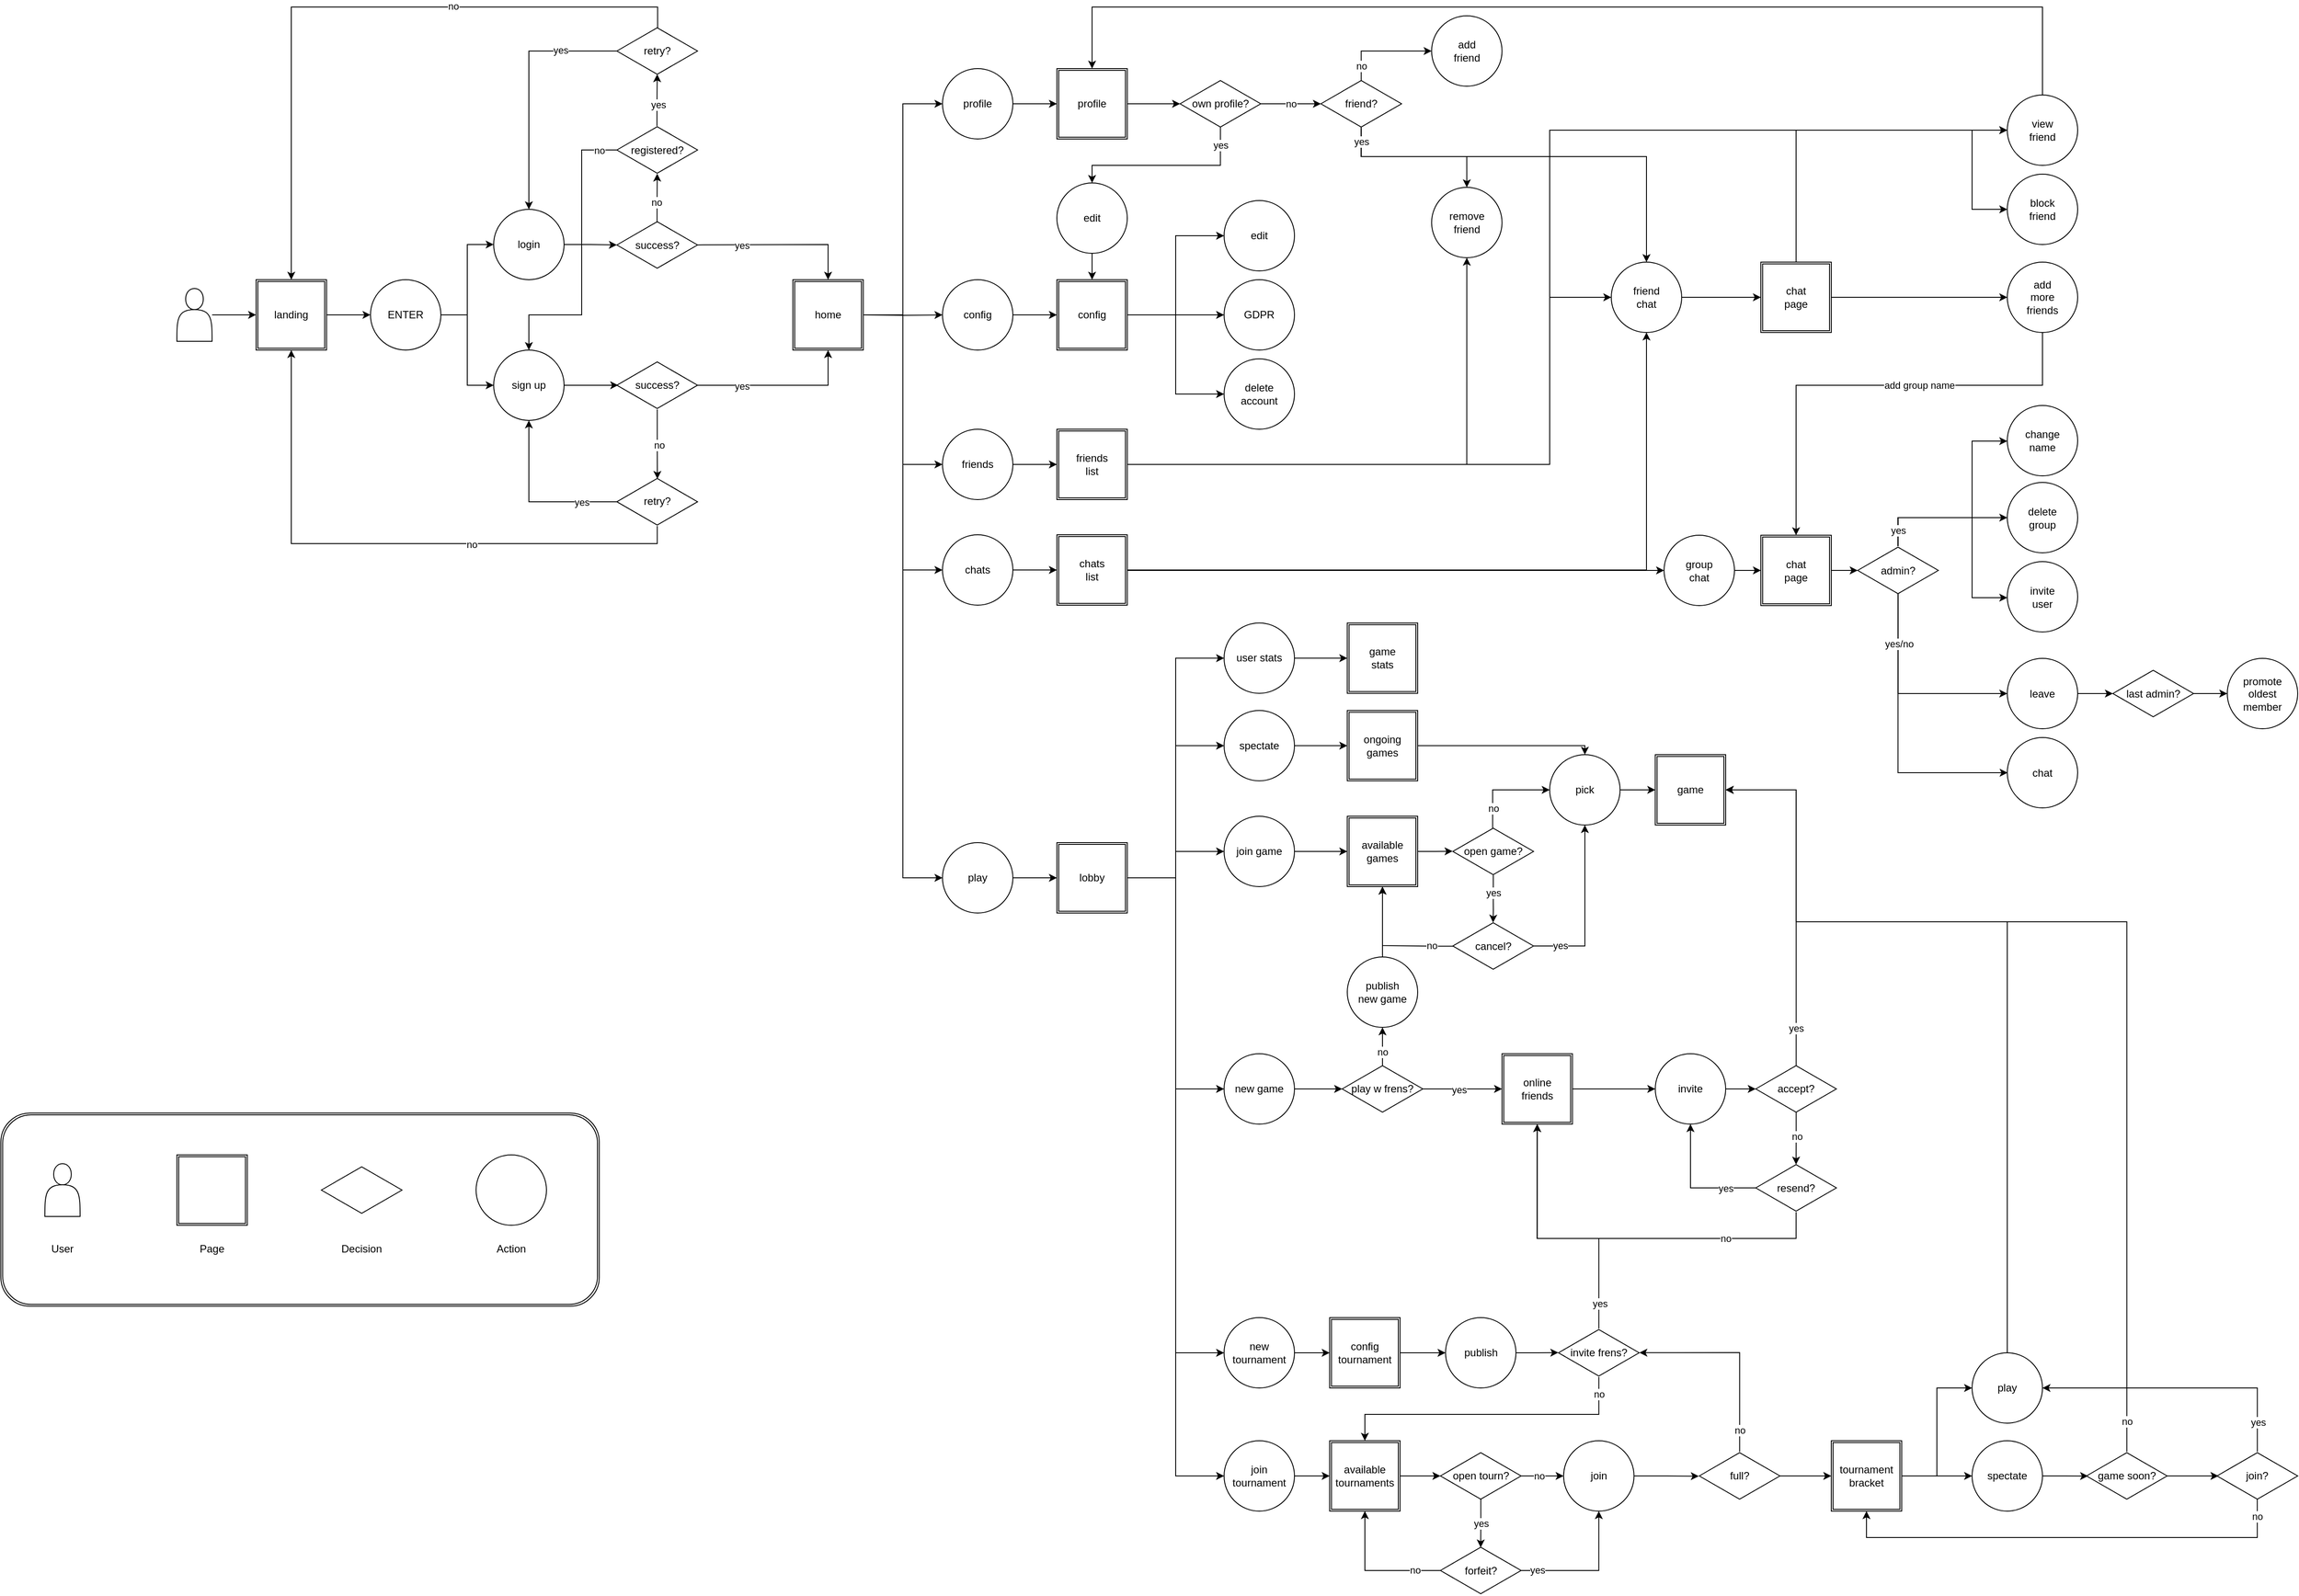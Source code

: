 <mxfile version="28.2.5">
  <diagram name="Page-1" id="LmadQOH0K_7Wt4wOOuQi">
    <mxGraphModel dx="1431" dy="1065" grid="1" gridSize="10" guides="1" tooltips="1" connect="1" arrows="1" fold="1" page="1" pageScale="1" pageWidth="3100" pageHeight="2050" math="0" shadow="0">
      <root>
        <mxCell id="0" />
        <mxCell id="1" parent="0" />
        <mxCell id="jv7kdh5LdLUsRxqvEWzi-32" style="edgeStyle=orthogonalEdgeStyle;rounded=0;orthogonalLoop=1;jettySize=auto;html=1;entryX=0;entryY=0.5;entryDx=0;entryDy=0;" edge="1" parent="1" source="jv7kdh5LdLUsRxqvEWzi-1" target="jv7kdh5LdLUsRxqvEWzi-31">
          <mxGeometry relative="1" as="geometry" />
        </mxCell>
        <mxCell id="jv7kdh5LdLUsRxqvEWzi-1" value="" style="shape=actor;whiteSpace=wrap;html=1;" vertex="1" parent="1">
          <mxGeometry x="280" y="442.96" width="40" height="60" as="geometry" />
        </mxCell>
        <mxCell id="jv7kdh5LdLUsRxqvEWzi-12" style="edgeStyle=orthogonalEdgeStyle;rounded=0;orthogonalLoop=1;jettySize=auto;html=1;entryX=0;entryY=0.5;entryDx=0;entryDy=0;" edge="1" parent="1" source="jv7kdh5LdLUsRxqvEWzi-3" target="jv7kdh5LdLUsRxqvEWzi-10">
          <mxGeometry relative="1" as="geometry" />
        </mxCell>
        <mxCell id="jv7kdh5LdLUsRxqvEWzi-13" style="edgeStyle=orthogonalEdgeStyle;rounded=0;orthogonalLoop=1;jettySize=auto;html=1;" edge="1" parent="1" source="jv7kdh5LdLUsRxqvEWzi-3" target="jv7kdh5LdLUsRxqvEWzi-11">
          <mxGeometry relative="1" as="geometry" />
        </mxCell>
        <mxCell id="jv7kdh5LdLUsRxqvEWzi-3" value="ENTER" style="ellipse;whiteSpace=wrap;html=1;aspect=fixed;" vertex="1" parent="1">
          <mxGeometry x="500" y="432.96" width="80" height="80" as="geometry" />
        </mxCell>
        <mxCell id="jv7kdh5LdLUsRxqvEWzi-15" value="" style="edgeStyle=orthogonalEdgeStyle;rounded=0;orthogonalLoop=1;jettySize=auto;html=1;" edge="1" parent="1" source="jv7kdh5LdLUsRxqvEWzi-10" target="jv7kdh5LdLUsRxqvEWzi-14">
          <mxGeometry relative="1" as="geometry" />
        </mxCell>
        <mxCell id="jv7kdh5LdLUsRxqvEWzi-10" value="login" style="ellipse;whiteSpace=wrap;html=1;aspect=fixed;" vertex="1" parent="1">
          <mxGeometry x="640" y="352.96" width="80" height="80" as="geometry" />
        </mxCell>
        <mxCell id="jv7kdh5LdLUsRxqvEWzi-38" style="edgeStyle=orthogonalEdgeStyle;rounded=0;orthogonalLoop=1;jettySize=auto;html=1;" edge="1" parent="1" source="jv7kdh5LdLUsRxqvEWzi-11">
          <mxGeometry relative="1" as="geometry">
            <mxPoint x="781.5" y="552.96" as="targetPoint" />
          </mxGeometry>
        </mxCell>
        <mxCell id="jv7kdh5LdLUsRxqvEWzi-11" value="sign up" style="ellipse;whiteSpace=wrap;html=1;aspect=fixed;" vertex="1" parent="1">
          <mxGeometry x="640" y="512.96" width="80" height="80" as="geometry" />
        </mxCell>
        <mxCell id="jv7kdh5LdLUsRxqvEWzi-25" style="edgeStyle=orthogonalEdgeStyle;rounded=0;orthogonalLoop=1;jettySize=auto;html=1;exitX=0.992;exitY=0.499;exitDx=0;exitDy=0;exitPerimeter=0;" edge="1" parent="1" source="jv7kdh5LdLUsRxqvEWzi-14" target="jv7kdh5LdLUsRxqvEWzi-16">
          <mxGeometry relative="1" as="geometry">
            <Array as="points">
              <mxPoint x="878" y="393" />
              <mxPoint x="1020" y="393" />
            </Array>
          </mxGeometry>
        </mxCell>
        <mxCell id="jv7kdh5LdLUsRxqvEWzi-198" value="yes" style="edgeLabel;html=1;align=center;verticalAlign=middle;resizable=0;points=[];" vertex="1" connectable="0" parent="jv7kdh5LdLUsRxqvEWzi-25">
          <mxGeometry x="-0.524" relative="1" as="geometry">
            <mxPoint x="6" as="offset" />
          </mxGeometry>
        </mxCell>
        <mxCell id="jv7kdh5LdLUsRxqvEWzi-14" value="success?" style="html=1;whiteSpace=wrap;aspect=fixed;shape=isoRectangle;" vertex="1" parent="1">
          <mxGeometry x="780" y="366.0" width="91.67" height="55" as="geometry" />
        </mxCell>
        <mxCell id="jv7kdh5LdLUsRxqvEWzi-47" style="edgeStyle=orthogonalEdgeStyle;rounded=0;orthogonalLoop=1;jettySize=auto;html=1;entryX=0;entryY=0.5;entryDx=0;entryDy=0;" edge="1" parent="1" source="jv7kdh5LdLUsRxqvEWzi-16" target="jv7kdh5LdLUsRxqvEWzi-42">
          <mxGeometry relative="1" as="geometry" />
        </mxCell>
        <mxCell id="jv7kdh5LdLUsRxqvEWzi-48" style="edgeStyle=orthogonalEdgeStyle;rounded=0;orthogonalLoop=1;jettySize=auto;html=1;entryX=0;entryY=0.5;entryDx=0;entryDy=0;" edge="1" parent="1" target="jv7kdh5LdLUsRxqvEWzi-43">
          <mxGeometry relative="1" as="geometry">
            <mxPoint x="1060" y="473" as="sourcePoint" />
          </mxGeometry>
        </mxCell>
        <mxCell id="jv7kdh5LdLUsRxqvEWzi-49" style="edgeStyle=orthogonalEdgeStyle;rounded=0;orthogonalLoop=1;jettySize=auto;html=1;entryX=0;entryY=0.5;entryDx=0;entryDy=0;exitX=1;exitY=0.5;exitDx=0;exitDy=0;" edge="1" parent="1" source="jv7kdh5LdLUsRxqvEWzi-16" target="jv7kdh5LdLUsRxqvEWzi-44">
          <mxGeometry relative="1" as="geometry">
            <mxPoint x="1060" y="593" as="sourcePoint" />
          </mxGeometry>
        </mxCell>
        <mxCell id="jv7kdh5LdLUsRxqvEWzi-52" style="edgeStyle=orthogonalEdgeStyle;rounded=0;orthogonalLoop=1;jettySize=auto;html=1;entryX=0;entryY=0.5;entryDx=0;entryDy=0;exitX=1;exitY=0.5;exitDx=0;exitDy=0;" edge="1" parent="1" source="jv7kdh5LdLUsRxqvEWzi-16" target="jv7kdh5LdLUsRxqvEWzi-46">
          <mxGeometry relative="1" as="geometry">
            <mxPoint x="1060" y="593.059" as="sourcePoint" />
          </mxGeometry>
        </mxCell>
        <mxCell id="jv7kdh5LdLUsRxqvEWzi-16" value="home" style="shape=ext;double=1;whiteSpace=wrap;html=1;aspect=fixed;" vertex="1" parent="1">
          <mxGeometry x="980" y="433" width="80" height="80" as="geometry" />
        </mxCell>
        <mxCell id="jv7kdh5LdLUsRxqvEWzi-28" style="edgeStyle=orthogonalEdgeStyle;rounded=0;orthogonalLoop=1;jettySize=auto;html=1;entryX=0.5;entryY=0;entryDx=0;entryDy=0;" edge="1" parent="1" source="jv7kdh5LdLUsRxqvEWzi-19" target="jv7kdh5LdLUsRxqvEWzi-10">
          <mxGeometry relative="1" as="geometry" />
        </mxCell>
        <mxCell id="jv7kdh5LdLUsRxqvEWzi-29" value="yes" style="edgeLabel;html=1;align=center;verticalAlign=middle;resizable=0;points=[];" vertex="1" connectable="0" parent="jv7kdh5LdLUsRxqvEWzi-28">
          <mxGeometry x="-0.448" relative="1" as="geometry">
            <mxPoint x="13" y="-1" as="offset" />
          </mxGeometry>
        </mxCell>
        <mxCell id="jv7kdh5LdLUsRxqvEWzi-35" style="edgeStyle=orthogonalEdgeStyle;rounded=0;orthogonalLoop=1;jettySize=auto;html=1;entryX=0.5;entryY=0;entryDx=0;entryDy=0;exitX=0.505;exitY=0.062;exitDx=0;exitDy=0;exitPerimeter=0;" edge="1" parent="1" source="jv7kdh5LdLUsRxqvEWzi-19" target="jv7kdh5LdLUsRxqvEWzi-31">
          <mxGeometry relative="1" as="geometry">
            <Array as="points">
              <mxPoint x="826" y="123" />
              <mxPoint x="410" y="123" />
            </Array>
          </mxGeometry>
        </mxCell>
        <mxCell id="jv7kdh5LdLUsRxqvEWzi-36" value="no" style="edgeLabel;html=1;align=center;verticalAlign=middle;resizable=0;points=[];" vertex="1" connectable="0" parent="jv7kdh5LdLUsRxqvEWzi-35">
          <mxGeometry x="-0.314" y="-1" relative="1" as="geometry">
            <mxPoint as="offset" />
          </mxGeometry>
        </mxCell>
        <mxCell id="jv7kdh5LdLUsRxqvEWzi-19" value="retry?" style="html=1;whiteSpace=wrap;aspect=fixed;shape=isoRectangle;" vertex="1" parent="1">
          <mxGeometry x="780" y="145.5" width="91.67" height="55" as="geometry" />
        </mxCell>
        <mxCell id="jv7kdh5LdLUsRxqvEWzi-33" style="edgeStyle=orthogonalEdgeStyle;rounded=0;orthogonalLoop=1;jettySize=auto;html=1;entryX=0;entryY=0.5;entryDx=0;entryDy=0;" edge="1" parent="1" source="jv7kdh5LdLUsRxqvEWzi-31" target="jv7kdh5LdLUsRxqvEWzi-3">
          <mxGeometry relative="1" as="geometry" />
        </mxCell>
        <mxCell id="jv7kdh5LdLUsRxqvEWzi-31" value="landing" style="shape=ext;double=1;whiteSpace=wrap;html=1;aspect=fixed;" vertex="1" parent="1">
          <mxGeometry x="370" y="432.96" width="80" height="80" as="geometry" />
        </mxCell>
        <mxCell id="jv7kdh5LdLUsRxqvEWzi-62" style="edgeStyle=orthogonalEdgeStyle;rounded=0;orthogonalLoop=1;jettySize=auto;html=1;entryX=0;entryY=0.5;entryDx=0;entryDy=0;" edge="1" parent="1" source="jv7kdh5LdLUsRxqvEWzi-42" target="jv7kdh5LdLUsRxqvEWzi-57">
          <mxGeometry relative="1" as="geometry" />
        </mxCell>
        <mxCell id="jv7kdh5LdLUsRxqvEWzi-42" value="profile" style="ellipse;whiteSpace=wrap;html=1;aspect=fixed;" vertex="1" parent="1">
          <mxGeometry x="1150" y="193" width="80" height="80" as="geometry" />
        </mxCell>
        <mxCell id="jv7kdh5LdLUsRxqvEWzi-63" style="edgeStyle=orthogonalEdgeStyle;rounded=0;orthogonalLoop=1;jettySize=auto;html=1;entryX=0;entryY=0.5;entryDx=0;entryDy=0;" edge="1" parent="1" source="jv7kdh5LdLUsRxqvEWzi-43" target="jv7kdh5LdLUsRxqvEWzi-58">
          <mxGeometry relative="1" as="geometry" />
        </mxCell>
        <mxCell id="jv7kdh5LdLUsRxqvEWzi-43" value="config" style="ellipse;whiteSpace=wrap;html=1;aspect=fixed;" vertex="1" parent="1">
          <mxGeometry x="1150" y="433" width="80" height="80" as="geometry" />
        </mxCell>
        <mxCell id="jv7kdh5LdLUsRxqvEWzi-64" style="edgeStyle=orthogonalEdgeStyle;rounded=0;orthogonalLoop=1;jettySize=auto;html=1;entryX=0;entryY=0.5;entryDx=0;entryDy=0;" edge="1" parent="1" source="jv7kdh5LdLUsRxqvEWzi-44" target="jv7kdh5LdLUsRxqvEWzi-59">
          <mxGeometry relative="1" as="geometry" />
        </mxCell>
        <mxCell id="jv7kdh5LdLUsRxqvEWzi-44" value="friends" style="ellipse;whiteSpace=wrap;html=1;aspect=fixed;" vertex="1" parent="1">
          <mxGeometry x="1150" y="603" width="80" height="80" as="geometry" />
        </mxCell>
        <mxCell id="jv7kdh5LdLUsRxqvEWzi-65" style="edgeStyle=orthogonalEdgeStyle;rounded=0;orthogonalLoop=1;jettySize=auto;html=1;entryX=0;entryY=0.5;entryDx=0;entryDy=0;" edge="1" parent="1" source="jv7kdh5LdLUsRxqvEWzi-45" target="jv7kdh5LdLUsRxqvEWzi-60">
          <mxGeometry relative="1" as="geometry" />
        </mxCell>
        <mxCell id="jv7kdh5LdLUsRxqvEWzi-45" value="chats" style="ellipse;whiteSpace=wrap;html=1;aspect=fixed;" vertex="1" parent="1">
          <mxGeometry x="1150" y="723" width="80" height="80" as="geometry" />
        </mxCell>
        <mxCell id="jv7kdh5LdLUsRxqvEWzi-66" style="edgeStyle=orthogonalEdgeStyle;rounded=0;orthogonalLoop=1;jettySize=auto;html=1;entryX=0;entryY=0.5;entryDx=0;entryDy=0;" edge="1" parent="1" source="jv7kdh5LdLUsRxqvEWzi-46" target="jv7kdh5LdLUsRxqvEWzi-61">
          <mxGeometry relative="1" as="geometry" />
        </mxCell>
        <mxCell id="jv7kdh5LdLUsRxqvEWzi-46" value="play" style="ellipse;whiteSpace=wrap;html=1;aspect=fixed;" vertex="1" parent="1">
          <mxGeometry x="1150" y="1073" width="80" height="80" as="geometry" />
        </mxCell>
        <mxCell id="jv7kdh5LdLUsRxqvEWzi-50" style="edgeStyle=orthogonalEdgeStyle;rounded=0;orthogonalLoop=1;jettySize=auto;html=1;entryX=0;entryY=0.5;entryDx=0;entryDy=0;exitX=1;exitY=0.5;exitDx=0;exitDy=0;" edge="1" parent="1" source="jv7kdh5LdLUsRxqvEWzi-16" target="jv7kdh5LdLUsRxqvEWzi-45">
          <mxGeometry relative="1" as="geometry">
            <mxPoint x="1060" y="593.059" as="sourcePoint" />
          </mxGeometry>
        </mxCell>
        <mxCell id="jv7kdh5LdLUsRxqvEWzi-57" value="profile" style="shape=ext;double=1;whiteSpace=wrap;html=1;aspect=fixed;" vertex="1" parent="1">
          <mxGeometry x="1280" y="193" width="80" height="80" as="geometry" />
        </mxCell>
        <mxCell id="jv7kdh5LdLUsRxqvEWzi-177" style="edgeStyle=orthogonalEdgeStyle;rounded=0;orthogonalLoop=1;jettySize=auto;html=1;entryX=0;entryY=0.5;entryDx=0;entryDy=0;" edge="1" parent="1" source="jv7kdh5LdLUsRxqvEWzi-58" target="jv7kdh5LdLUsRxqvEWzi-174">
          <mxGeometry relative="1" as="geometry" />
        </mxCell>
        <mxCell id="jv7kdh5LdLUsRxqvEWzi-178" style="edgeStyle=orthogonalEdgeStyle;rounded=0;orthogonalLoop=1;jettySize=auto;html=1;entryX=0;entryY=0.5;entryDx=0;entryDy=0;" edge="1" parent="1" source="jv7kdh5LdLUsRxqvEWzi-58" target="jv7kdh5LdLUsRxqvEWzi-175">
          <mxGeometry relative="1" as="geometry" />
        </mxCell>
        <mxCell id="jv7kdh5LdLUsRxqvEWzi-179" style="edgeStyle=orthogonalEdgeStyle;rounded=0;orthogonalLoop=1;jettySize=auto;html=1;entryX=0;entryY=0.5;entryDx=0;entryDy=0;" edge="1" parent="1" source="jv7kdh5LdLUsRxqvEWzi-58" target="jv7kdh5LdLUsRxqvEWzi-176">
          <mxGeometry relative="1" as="geometry" />
        </mxCell>
        <mxCell id="jv7kdh5LdLUsRxqvEWzi-58" value="config" style="shape=ext;double=1;whiteSpace=wrap;html=1;aspect=fixed;" vertex="1" parent="1">
          <mxGeometry x="1280" y="433" width="80" height="80" as="geometry" />
        </mxCell>
        <mxCell id="jv7kdh5LdLUsRxqvEWzi-186" style="edgeStyle=orthogonalEdgeStyle;rounded=0;orthogonalLoop=1;jettySize=auto;html=1;entryX=0.5;entryY=1;entryDx=0;entryDy=0;" edge="1" parent="1" source="jv7kdh5LdLUsRxqvEWzi-59" target="jv7kdh5LdLUsRxqvEWzi-184">
          <mxGeometry relative="1" as="geometry" />
        </mxCell>
        <mxCell id="jv7kdh5LdLUsRxqvEWzi-188" style="edgeStyle=orthogonalEdgeStyle;rounded=0;orthogonalLoop=1;jettySize=auto;html=1;entryX=0;entryY=0.5;entryDx=0;entryDy=0;" edge="1" parent="1" source="jv7kdh5LdLUsRxqvEWzi-59" target="jv7kdh5LdLUsRxqvEWzi-71">
          <mxGeometry relative="1" as="geometry">
            <mxPoint x="1970" y="373" as="targetPoint" />
            <Array as="points">
              <mxPoint x="1840" y="643" />
              <mxPoint x="1840" y="453" />
            </Array>
          </mxGeometry>
        </mxCell>
        <mxCell id="jv7kdh5LdLUsRxqvEWzi-191" style="edgeStyle=orthogonalEdgeStyle;rounded=0;orthogonalLoop=1;jettySize=auto;html=1;entryX=0;entryY=0.5;entryDx=0;entryDy=0;" edge="1" parent="1" source="jv7kdh5LdLUsRxqvEWzi-59" target="jv7kdh5LdLUsRxqvEWzi-87">
          <mxGeometry relative="1" as="geometry">
            <Array as="points">
              <mxPoint x="1840" y="643" />
              <mxPoint x="1840" y="263" />
            </Array>
          </mxGeometry>
        </mxCell>
        <mxCell id="jv7kdh5LdLUsRxqvEWzi-59" value="friends&lt;div&gt;list&lt;/div&gt;" style="shape=ext;double=1;whiteSpace=wrap;html=1;aspect=fixed;" vertex="1" parent="1">
          <mxGeometry x="1280" y="603" width="80" height="80" as="geometry" />
        </mxCell>
        <mxCell id="jv7kdh5LdLUsRxqvEWzi-74" style="edgeStyle=orthogonalEdgeStyle;rounded=0;orthogonalLoop=1;jettySize=auto;html=1;entryX=0;entryY=0.5;entryDx=0;entryDy=0;" edge="1" parent="1" source="jv7kdh5LdLUsRxqvEWzi-60" target="jv7kdh5LdLUsRxqvEWzi-73">
          <mxGeometry relative="1" as="geometry">
            <Array as="points">
              <mxPoint x="1970" y="763" />
            </Array>
          </mxGeometry>
        </mxCell>
        <mxCell id="jv7kdh5LdLUsRxqvEWzi-180" style="edgeStyle=orthogonalEdgeStyle;rounded=0;orthogonalLoop=1;jettySize=auto;html=1;entryX=0.5;entryY=1;entryDx=0;entryDy=0;" edge="1" parent="1" target="jv7kdh5LdLUsRxqvEWzi-71">
          <mxGeometry relative="1" as="geometry">
            <mxPoint x="1350" y="760" as="sourcePoint" />
            <mxPoint x="2000" y="493" as="targetPoint" />
            <Array as="points">
              <mxPoint x="1350" y="763" />
              <mxPoint x="1950" y="763" />
            </Array>
          </mxGeometry>
        </mxCell>
        <mxCell id="jv7kdh5LdLUsRxqvEWzi-60" value="chats&lt;div&gt;list&lt;/div&gt;" style="shape=ext;double=1;whiteSpace=wrap;html=1;aspect=fixed;" vertex="1" parent="1">
          <mxGeometry x="1280" y="723" width="80" height="80" as="geometry" />
        </mxCell>
        <mxCell id="jv7kdh5LdLUsRxqvEWzi-217" style="edgeStyle=orthogonalEdgeStyle;rounded=0;orthogonalLoop=1;jettySize=auto;html=1;entryX=0;entryY=0.5;entryDx=0;entryDy=0;" edge="1" parent="1" source="jv7kdh5LdLUsRxqvEWzi-61" target="jv7kdh5LdLUsRxqvEWzi-216">
          <mxGeometry relative="1" as="geometry" />
        </mxCell>
        <mxCell id="jv7kdh5LdLUsRxqvEWzi-218" style="edgeStyle=orthogonalEdgeStyle;rounded=0;orthogonalLoop=1;jettySize=auto;html=1;entryX=0;entryY=0.5;entryDx=0;entryDy=0;" edge="1" parent="1" source="jv7kdh5LdLUsRxqvEWzi-61" target="jv7kdh5LdLUsRxqvEWzi-211">
          <mxGeometry relative="1" as="geometry" />
        </mxCell>
        <mxCell id="jv7kdh5LdLUsRxqvEWzi-219" style="edgeStyle=orthogonalEdgeStyle;rounded=0;orthogonalLoop=1;jettySize=auto;html=1;entryX=0;entryY=0.5;entryDx=0;entryDy=0;" edge="1" parent="1" source="jv7kdh5LdLUsRxqvEWzi-61" target="jv7kdh5LdLUsRxqvEWzi-215">
          <mxGeometry relative="1" as="geometry" />
        </mxCell>
        <mxCell id="jv7kdh5LdLUsRxqvEWzi-220" style="edgeStyle=orthogonalEdgeStyle;rounded=0;orthogonalLoop=1;jettySize=auto;html=1;entryX=0;entryY=0.5;entryDx=0;entryDy=0;" edge="1" parent="1" source="jv7kdh5LdLUsRxqvEWzi-61" target="jv7kdh5LdLUsRxqvEWzi-212">
          <mxGeometry relative="1" as="geometry" />
        </mxCell>
        <mxCell id="jv7kdh5LdLUsRxqvEWzi-221" style="edgeStyle=orthogonalEdgeStyle;rounded=0;orthogonalLoop=1;jettySize=auto;html=1;entryX=0;entryY=0.5;entryDx=0;entryDy=0;" edge="1" parent="1" source="jv7kdh5LdLUsRxqvEWzi-61" target="jv7kdh5LdLUsRxqvEWzi-213">
          <mxGeometry relative="1" as="geometry" />
        </mxCell>
        <mxCell id="jv7kdh5LdLUsRxqvEWzi-222" style="edgeStyle=orthogonalEdgeStyle;rounded=0;orthogonalLoop=1;jettySize=auto;html=1;entryX=0;entryY=0.5;entryDx=0;entryDy=0;" edge="1" parent="1" source="jv7kdh5LdLUsRxqvEWzi-61" target="jv7kdh5LdLUsRxqvEWzi-214">
          <mxGeometry relative="1" as="geometry" />
        </mxCell>
        <mxCell id="jv7kdh5LdLUsRxqvEWzi-61" value="lobby" style="shape=ext;double=1;whiteSpace=wrap;html=1;aspect=fixed;" vertex="1" parent="1">
          <mxGeometry x="1280" y="1073" width="80" height="80" as="geometry" />
        </mxCell>
        <mxCell id="jv7kdh5LdLUsRxqvEWzi-70" style="edgeStyle=orthogonalEdgeStyle;rounded=0;orthogonalLoop=1;jettySize=auto;html=1;entryX=0.5;entryY=0;entryDx=0;entryDy=0;" edge="1" parent="1" source="jv7kdh5LdLUsRxqvEWzi-67" target="jv7kdh5LdLUsRxqvEWzi-58">
          <mxGeometry relative="1" as="geometry">
            <Array as="points">
              <mxPoint x="1320" y="340" />
            </Array>
          </mxGeometry>
        </mxCell>
        <mxCell id="jv7kdh5LdLUsRxqvEWzi-67" value="edit" style="ellipse;whiteSpace=wrap;html=1;aspect=fixed;" vertex="1" parent="1">
          <mxGeometry x="1280" y="323" width="80" height="80" as="geometry" />
        </mxCell>
        <mxCell id="jv7kdh5LdLUsRxqvEWzi-81" style="edgeStyle=orthogonalEdgeStyle;rounded=0;orthogonalLoop=1;jettySize=auto;html=1;entryX=0;entryY=0.5;entryDx=0;entryDy=0;" edge="1" parent="1" source="jv7kdh5LdLUsRxqvEWzi-71" target="jv7kdh5LdLUsRxqvEWzi-75">
          <mxGeometry relative="1" as="geometry" />
        </mxCell>
        <mxCell id="jv7kdh5LdLUsRxqvEWzi-71" value="friend&lt;div&gt;chat&lt;/div&gt;" style="ellipse;whiteSpace=wrap;html=1;aspect=fixed;" vertex="1" parent="1">
          <mxGeometry x="1910" y="413" width="80" height="80" as="geometry" />
        </mxCell>
        <mxCell id="jv7kdh5LdLUsRxqvEWzi-80" style="edgeStyle=orthogonalEdgeStyle;rounded=0;orthogonalLoop=1;jettySize=auto;html=1;entryX=0;entryY=0.5;entryDx=0;entryDy=0;" edge="1" parent="1" source="jv7kdh5LdLUsRxqvEWzi-73" target="jv7kdh5LdLUsRxqvEWzi-79">
          <mxGeometry relative="1" as="geometry" />
        </mxCell>
        <mxCell id="jv7kdh5LdLUsRxqvEWzi-73" value="group&lt;div&gt;chat&lt;/div&gt;" style="ellipse;whiteSpace=wrap;html=1;aspect=fixed;" vertex="1" parent="1">
          <mxGeometry x="1970" y="723.5" width="80" height="80" as="geometry" />
        </mxCell>
        <mxCell id="jv7kdh5LdLUsRxqvEWzi-83" value="" style="edgeStyle=orthogonalEdgeStyle;rounded=0;orthogonalLoop=1;jettySize=auto;html=1;" edge="1" parent="1" source="jv7kdh5LdLUsRxqvEWzi-75" target="jv7kdh5LdLUsRxqvEWzi-82">
          <mxGeometry relative="1" as="geometry">
            <Array as="points">
              <mxPoint x="2190" y="453" />
              <mxPoint x="2190" y="453" />
            </Array>
          </mxGeometry>
        </mxCell>
        <mxCell id="jv7kdh5LdLUsRxqvEWzi-86" style="edgeStyle=orthogonalEdgeStyle;rounded=0;orthogonalLoop=1;jettySize=auto;html=1;entryX=0;entryY=0.5;entryDx=0;entryDy=0;" edge="1" parent="1" source="jv7kdh5LdLUsRxqvEWzi-75" target="jv7kdh5LdLUsRxqvEWzi-85">
          <mxGeometry relative="1" as="geometry">
            <Array as="points">
              <mxPoint x="2120" y="263" />
              <mxPoint x="2320" y="263" />
              <mxPoint x="2320" y="353" />
            </Array>
          </mxGeometry>
        </mxCell>
        <mxCell id="jv7kdh5LdLUsRxqvEWzi-88" style="edgeStyle=orthogonalEdgeStyle;rounded=0;orthogonalLoop=1;jettySize=auto;html=1;entryX=0;entryY=0.5;entryDx=0;entryDy=0;" edge="1" parent="1" source="jv7kdh5LdLUsRxqvEWzi-75" target="jv7kdh5LdLUsRxqvEWzi-87">
          <mxGeometry relative="1" as="geometry">
            <Array as="points">
              <mxPoint x="2120" y="263" />
            </Array>
          </mxGeometry>
        </mxCell>
        <mxCell id="jv7kdh5LdLUsRxqvEWzi-75" value="chat&lt;div&gt;page&lt;/div&gt;" style="shape=ext;double=1;whiteSpace=wrap;html=1;aspect=fixed;" vertex="1" parent="1">
          <mxGeometry x="2080" y="413" width="80" height="80" as="geometry" />
        </mxCell>
        <mxCell id="jv7kdh5LdLUsRxqvEWzi-79" value="chat&lt;div&gt;page&lt;/div&gt;" style="shape=ext;double=1;whiteSpace=wrap;html=1;aspect=fixed;" vertex="1" parent="1">
          <mxGeometry x="2080" y="723.5" width="80" height="80" as="geometry" />
        </mxCell>
        <mxCell id="jv7kdh5LdLUsRxqvEWzi-84" style="edgeStyle=orthogonalEdgeStyle;rounded=0;orthogonalLoop=1;jettySize=auto;html=1;" edge="1" parent="1" source="jv7kdh5LdLUsRxqvEWzi-82" target="jv7kdh5LdLUsRxqvEWzi-79">
          <mxGeometry relative="1" as="geometry">
            <Array as="points">
              <mxPoint x="2400" y="553" />
              <mxPoint x="2120" y="553" />
            </Array>
          </mxGeometry>
        </mxCell>
        <mxCell id="jv7kdh5LdLUsRxqvEWzi-109" value="add group name" style="edgeLabel;html=1;align=center;verticalAlign=middle;resizable=0;points=[];" vertex="1" connectable="0" parent="jv7kdh5LdLUsRxqvEWzi-84">
          <mxGeometry x="-0.589" y="3" relative="1" as="geometry">
            <mxPoint x="-95" y="-3" as="offset" />
          </mxGeometry>
        </mxCell>
        <mxCell id="jv7kdh5LdLUsRxqvEWzi-82" value="add&lt;div&gt;more&lt;br&gt;&lt;div&gt;friends&lt;/div&gt;&lt;/div&gt;" style="ellipse;whiteSpace=wrap;html=1;" vertex="1" parent="1">
          <mxGeometry x="2360" y="413" width="80" height="80" as="geometry" />
        </mxCell>
        <mxCell id="jv7kdh5LdLUsRxqvEWzi-85" value="block&lt;div&gt;friend&lt;/div&gt;" style="ellipse;whiteSpace=wrap;html=1;" vertex="1" parent="1">
          <mxGeometry x="2360" y="313" width="80" height="80" as="geometry" />
        </mxCell>
        <mxCell id="jv7kdh5LdLUsRxqvEWzi-90" style="edgeStyle=orthogonalEdgeStyle;rounded=0;orthogonalLoop=1;jettySize=auto;html=1;entryX=0.5;entryY=0;entryDx=0;entryDy=0;" edge="1" parent="1" source="jv7kdh5LdLUsRxqvEWzi-87" target="jv7kdh5LdLUsRxqvEWzi-57">
          <mxGeometry relative="1" as="geometry">
            <Array as="points">
              <mxPoint x="2400" y="123" />
              <mxPoint x="1320" y="123" />
            </Array>
          </mxGeometry>
        </mxCell>
        <mxCell id="jv7kdh5LdLUsRxqvEWzi-87" value="view&lt;div&gt;friend&lt;/div&gt;" style="ellipse;whiteSpace=wrap;html=1;" vertex="1" parent="1">
          <mxGeometry x="2360" y="223" width="80" height="80" as="geometry" />
        </mxCell>
        <mxCell id="jv7kdh5LdLUsRxqvEWzi-91" value="change&lt;div&gt;name&lt;/div&gt;" style="ellipse;whiteSpace=wrap;html=1;aspect=fixed;" vertex="1" parent="1">
          <mxGeometry x="2360" y="576" width="80" height="80" as="geometry" />
        </mxCell>
        <mxCell id="jv7kdh5LdLUsRxqvEWzi-139" style="edgeStyle=orthogonalEdgeStyle;rounded=0;orthogonalLoop=1;jettySize=auto;html=1;" edge="1" parent="1" source="jv7kdh5LdLUsRxqvEWzi-92" target="jv7kdh5LdLUsRxqvEWzi-138">
          <mxGeometry relative="1" as="geometry" />
        </mxCell>
        <mxCell id="jv7kdh5LdLUsRxqvEWzi-92" value="leave" style="ellipse;whiteSpace=wrap;html=1;aspect=fixed;" vertex="1" parent="1">
          <mxGeometry x="2360" y="863.5" width="80" height="80" as="geometry" />
        </mxCell>
        <mxCell id="jv7kdh5LdLUsRxqvEWzi-94" style="edgeStyle=orthogonalEdgeStyle;rounded=0;orthogonalLoop=1;jettySize=auto;html=1;" edge="1" parent="1" source="jv7kdh5LdLUsRxqvEWzi-93" target="jv7kdh5LdLUsRxqvEWzi-16">
          <mxGeometry relative="1" as="geometry" />
        </mxCell>
        <mxCell id="jv7kdh5LdLUsRxqvEWzi-95" value="yes" style="edgeLabel;html=1;align=center;verticalAlign=middle;resizable=0;points=[];" vertex="1" connectable="0" parent="jv7kdh5LdLUsRxqvEWzi-94">
          <mxGeometry x="-0.462" y="-1" relative="1" as="geometry">
            <mxPoint as="offset" />
          </mxGeometry>
        </mxCell>
        <mxCell id="jv7kdh5LdLUsRxqvEWzi-93" value="success?" style="html=1;whiteSpace=wrap;aspect=fixed;shape=isoRectangle;" vertex="1" parent="1">
          <mxGeometry x="780" y="525.46" width="91.67" height="55" as="geometry" />
        </mxCell>
        <mxCell id="jv7kdh5LdLUsRxqvEWzi-99" style="edgeStyle=orthogonalEdgeStyle;rounded=0;orthogonalLoop=1;jettySize=auto;html=1;entryX=0.5;entryY=1;entryDx=0;entryDy=0;" edge="1" parent="1" source="jv7kdh5LdLUsRxqvEWzi-96" target="jv7kdh5LdLUsRxqvEWzi-11">
          <mxGeometry relative="1" as="geometry" />
        </mxCell>
        <mxCell id="jv7kdh5LdLUsRxqvEWzi-100" value="yes" style="edgeLabel;html=1;align=center;verticalAlign=middle;resizable=0;points=[];" vertex="1" connectable="0" parent="jv7kdh5LdLUsRxqvEWzi-99">
          <mxGeometry x="-0.476" y="1" relative="1" as="geometry">
            <mxPoint x="10" y="-1" as="offset" />
          </mxGeometry>
        </mxCell>
        <mxCell id="jv7kdh5LdLUsRxqvEWzi-101" style="edgeStyle=orthogonalEdgeStyle;rounded=0;orthogonalLoop=1;jettySize=auto;html=1;entryX=0.5;entryY=1;entryDx=0;entryDy=0;" edge="1" parent="1" source="jv7kdh5LdLUsRxqvEWzi-96" target="jv7kdh5LdLUsRxqvEWzi-31">
          <mxGeometry relative="1" as="geometry">
            <Array as="points">
              <mxPoint x="826" y="732.96" />
              <mxPoint x="410" y="732.96" />
            </Array>
          </mxGeometry>
        </mxCell>
        <mxCell id="jv7kdh5LdLUsRxqvEWzi-102" value="no" style="edgeLabel;html=1;align=center;verticalAlign=middle;resizable=0;points=[];" vertex="1" connectable="0" parent="jv7kdh5LdLUsRxqvEWzi-101">
          <mxGeometry x="-0.296" y="1" relative="1" as="geometry">
            <mxPoint as="offset" />
          </mxGeometry>
        </mxCell>
        <mxCell id="jv7kdh5LdLUsRxqvEWzi-96" value="retry?" style="html=1;whiteSpace=wrap;aspect=fixed;shape=isoRectangle;" vertex="1" parent="1">
          <mxGeometry x="780" y="657.96" width="91.67" height="55" as="geometry" />
        </mxCell>
        <mxCell id="jv7kdh5LdLUsRxqvEWzi-97" style="edgeStyle=orthogonalEdgeStyle;rounded=0;orthogonalLoop=1;jettySize=auto;html=1;entryX=0.502;entryY=0.027;entryDx=0;entryDy=0;entryPerimeter=0;" edge="1" parent="1" source="jv7kdh5LdLUsRxqvEWzi-93" target="jv7kdh5LdLUsRxqvEWzi-96">
          <mxGeometry relative="1" as="geometry" />
        </mxCell>
        <mxCell id="jv7kdh5LdLUsRxqvEWzi-98" value="no" style="edgeLabel;html=1;align=center;verticalAlign=middle;resizable=0;points=[];" vertex="1" connectable="0" parent="jv7kdh5LdLUsRxqvEWzi-97">
          <mxGeometry x="-0.02" y="1" relative="1" as="geometry">
            <mxPoint x="1" y="1" as="offset" />
          </mxGeometry>
        </mxCell>
        <mxCell id="jv7kdh5LdLUsRxqvEWzi-103" value="delete&lt;div&gt;group&lt;/div&gt;" style="ellipse;whiteSpace=wrap;html=1;aspect=fixed;" vertex="1" parent="1">
          <mxGeometry x="2360" y="663.5" width="80" height="80" as="geometry" />
        </mxCell>
        <mxCell id="jv7kdh5LdLUsRxqvEWzi-116" style="edgeStyle=orthogonalEdgeStyle;rounded=0;orthogonalLoop=1;jettySize=auto;html=1;entryX=0;entryY=0.5;entryDx=0;entryDy=0;" edge="1" parent="1" source="jv7kdh5LdLUsRxqvEWzi-113" target="jv7kdh5LdLUsRxqvEWzi-91">
          <mxGeometry relative="1" as="geometry">
            <Array as="points">
              <mxPoint x="2236" y="703.5" />
              <mxPoint x="2320" y="703.5" />
              <mxPoint x="2320" y="616.5" />
              <mxPoint x="2360" y="616.5" />
            </Array>
          </mxGeometry>
        </mxCell>
        <mxCell id="jv7kdh5LdLUsRxqvEWzi-118" style="edgeStyle=orthogonalEdgeStyle;rounded=0;orthogonalLoop=1;jettySize=auto;html=1;" edge="1" parent="1" source="jv7kdh5LdLUsRxqvEWzi-113" target="jv7kdh5LdLUsRxqvEWzi-103">
          <mxGeometry relative="1" as="geometry">
            <Array as="points">
              <mxPoint x="2236" y="703.5" />
            </Array>
          </mxGeometry>
        </mxCell>
        <mxCell id="jv7kdh5LdLUsRxqvEWzi-137" style="edgeStyle=orthogonalEdgeStyle;rounded=0;orthogonalLoop=1;jettySize=auto;html=1;exitX=0.501;exitY=0.982;exitDx=0;exitDy=0;exitPerimeter=0;" edge="1" parent="1" source="jv7kdh5LdLUsRxqvEWzi-113">
          <mxGeometry relative="1" as="geometry">
            <mxPoint x="2360" y="903.5" as="targetPoint" />
            <Array as="points">
              <mxPoint x="2236" y="903.5" />
              <mxPoint x="2360" y="903.5" />
            </Array>
          </mxGeometry>
        </mxCell>
        <mxCell id="jv7kdh5LdLUsRxqvEWzi-113" value="admin?" style="html=1;whiteSpace=wrap;aspect=fixed;shape=isoRectangle;" vertex="1" parent="1">
          <mxGeometry x="2190" y="736" width="91.67" height="55" as="geometry" />
        </mxCell>
        <mxCell id="jv7kdh5LdLUsRxqvEWzi-115" value="invite&lt;div&gt;user&lt;/div&gt;" style="ellipse;whiteSpace=wrap;html=1;aspect=fixed;" vertex="1" parent="1">
          <mxGeometry x="2360" y="753.5" width="80" height="80" as="geometry" />
        </mxCell>
        <mxCell id="jv7kdh5LdLUsRxqvEWzi-121" style="edgeStyle=orthogonalEdgeStyle;rounded=0;orthogonalLoop=1;jettySize=auto;html=1;" edge="1" parent="1" source="jv7kdh5LdLUsRxqvEWzi-113">
          <mxGeometry relative="1" as="geometry">
            <mxPoint x="2360" y="794.5" as="targetPoint" />
            <Array as="points">
              <mxPoint x="2236" y="703.5" />
              <mxPoint x="2320" y="703.5" />
              <mxPoint x="2320" y="794.5" />
            </Array>
          </mxGeometry>
        </mxCell>
        <mxCell id="jv7kdh5LdLUsRxqvEWzi-173" value="yes" style="edgeLabel;html=1;align=center;verticalAlign=middle;resizable=0;points=[];" vertex="1" connectable="0" parent="jv7kdh5LdLUsRxqvEWzi-121">
          <mxGeometry x="-0.856" relative="1" as="geometry">
            <mxPoint as="offset" />
          </mxGeometry>
        </mxCell>
        <mxCell id="jv7kdh5LdLUsRxqvEWzi-123" value="chat" style="ellipse;whiteSpace=wrap;html=1;aspect=fixed;" vertex="1" parent="1">
          <mxGeometry x="2360" y="953.5" width="80" height="80" as="geometry" />
        </mxCell>
        <mxCell id="jv7kdh5LdLUsRxqvEWzi-125" style="edgeStyle=orthogonalEdgeStyle;rounded=0;orthogonalLoop=1;jettySize=auto;html=1;entryX=0.005;entryY=0.511;entryDx=0;entryDy=0;entryPerimeter=0;exitX=0.5;exitY=0.981;exitDx=0;exitDy=0;exitPerimeter=0;" edge="1" parent="1" source="jv7kdh5LdLUsRxqvEWzi-113" target="jv7kdh5LdLUsRxqvEWzi-123">
          <mxGeometry relative="1" as="geometry">
            <mxPoint x="2235.047" y="790.995" as="sourcePoint" />
            <mxPoint x="2360" y="999.68" as="targetPoint" />
            <Array as="points">
              <mxPoint x="2236" y="993.5" />
              <mxPoint x="2360" y="993.5" />
            </Array>
          </mxGeometry>
        </mxCell>
        <mxCell id="jv7kdh5LdLUsRxqvEWzi-126" value="yes/no" style="edgeLabel;html=1;align=center;verticalAlign=middle;resizable=0;points=[];" vertex="1" connectable="0" parent="jv7kdh5LdLUsRxqvEWzi-125">
          <mxGeometry x="-0.654" y="1" relative="1" as="geometry">
            <mxPoint as="offset" />
          </mxGeometry>
        </mxCell>
        <mxCell id="jv7kdh5LdLUsRxqvEWzi-148" style="edgeStyle=orthogonalEdgeStyle;rounded=0;orthogonalLoop=1;jettySize=auto;html=1;entryX=0;entryY=0.5;entryDx=0;entryDy=0;" edge="1" parent="1" source="jv7kdh5LdLUsRxqvEWzi-138" target="jv7kdh5LdLUsRxqvEWzi-145">
          <mxGeometry relative="1" as="geometry" />
        </mxCell>
        <mxCell id="jv7kdh5LdLUsRxqvEWzi-138" value="last admin?" style="html=1;whiteSpace=wrap;aspect=fixed;shape=isoRectangle;" vertex="1" parent="1">
          <mxGeometry x="2480" y="876" width="91.67" height="55" as="geometry" />
        </mxCell>
        <mxCell id="jv7kdh5LdLUsRxqvEWzi-145" value="promote&lt;div&gt;oldest&lt;/div&gt;&lt;div&gt;member&lt;/div&gt;" style="ellipse;whiteSpace=wrap;html=1;aspect=fixed;" vertex="1" parent="1">
          <mxGeometry x="2610" y="863.5" width="80" height="80" as="geometry" />
        </mxCell>
        <mxCell id="jv7kdh5LdLUsRxqvEWzi-149" style="edgeStyle=orthogonalEdgeStyle;rounded=0;orthogonalLoop=1;jettySize=auto;html=1;entryX=0;entryY=0.5;entryDx=0;entryDy=0;entryPerimeter=0;" edge="1" parent="1" source="jv7kdh5LdLUsRxqvEWzi-79" target="jv7kdh5LdLUsRxqvEWzi-113">
          <mxGeometry relative="1" as="geometry" />
        </mxCell>
        <mxCell id="jv7kdh5LdLUsRxqvEWzi-154" value="" style="edgeStyle=orthogonalEdgeStyle;rounded=0;orthogonalLoop=1;jettySize=auto;html=1;entryX=0;entryY=0.5;entryDx=0;entryDy=0;" edge="1" parent="1" source="jv7kdh5LdLUsRxqvEWzi-57" target="jv7kdh5LdLUsRxqvEWzi-153">
          <mxGeometry relative="1" as="geometry">
            <mxPoint x="1360" y="233" as="sourcePoint" />
            <mxPoint x="1490" y="233" as="targetPoint" />
          </mxGeometry>
        </mxCell>
        <mxCell id="jv7kdh5LdLUsRxqvEWzi-157" value="" style="edgeStyle=orthogonalEdgeStyle;rounded=0;orthogonalLoop=1;jettySize=auto;html=1;exitX=0.5;exitY=0.986;exitDx=0;exitDy=0;exitPerimeter=0;" edge="1" parent="1" source="jv7kdh5LdLUsRxqvEWzi-153" target="jv7kdh5LdLUsRxqvEWzi-67">
          <mxGeometry relative="1" as="geometry">
            <Array as="points">
              <mxPoint x="1466" y="303" />
              <mxPoint x="1320" y="303" />
            </Array>
          </mxGeometry>
        </mxCell>
        <mxCell id="jv7kdh5LdLUsRxqvEWzi-158" value="yes" style="edgeLabel;html=1;align=center;verticalAlign=middle;resizable=0;points=[];" vertex="1" connectable="0" parent="jv7kdh5LdLUsRxqvEWzi-157">
          <mxGeometry x="-0.009" relative="1" as="geometry">
            <mxPoint x="60" y="-23" as="offset" />
          </mxGeometry>
        </mxCell>
        <mxCell id="jv7kdh5LdLUsRxqvEWzi-192" value="no" style="edgeStyle=orthogonalEdgeStyle;rounded=0;orthogonalLoop=1;jettySize=auto;html=1;" edge="1" parent="1" source="jv7kdh5LdLUsRxqvEWzi-153" target="jv7kdh5LdLUsRxqvEWzi-163">
          <mxGeometry relative="1" as="geometry" />
        </mxCell>
        <mxCell id="jv7kdh5LdLUsRxqvEWzi-153" value="own profile?" style="html=1;whiteSpace=wrap;aspect=fixed;shape=isoRectangle;" vertex="1" parent="1">
          <mxGeometry x="1420" y="205.5" width="91.67" height="55" as="geometry" />
        </mxCell>
        <mxCell id="jv7kdh5LdLUsRxqvEWzi-159" value="add&lt;div&gt;friend&lt;/div&gt;" style="ellipse;whiteSpace=wrap;html=1;aspect=fixed;" vertex="1" parent="1">
          <mxGeometry x="1705.84" y="133" width="80" height="80" as="geometry" />
        </mxCell>
        <mxCell id="jv7kdh5LdLUsRxqvEWzi-193" value="no" style="edgeStyle=orthogonalEdgeStyle;rounded=0;orthogonalLoop=1;jettySize=auto;html=1;entryX=0;entryY=0.5;entryDx=0;entryDy=0;" edge="1" parent="1" target="jv7kdh5LdLUsRxqvEWzi-159">
          <mxGeometry x="-0.6" relative="1" as="geometry">
            <mxPoint x="1625.841" y="213.5" as="sourcePoint" />
            <mxPoint x="1705.84" y="181" as="targetPoint" />
            <Array as="points">
              <mxPoint x="1626" y="173" />
            </Array>
            <mxPoint as="offset" />
          </mxGeometry>
        </mxCell>
        <mxCell id="jv7kdh5LdLUsRxqvEWzi-194" style="edgeStyle=orthogonalEdgeStyle;rounded=0;orthogonalLoop=1;jettySize=auto;html=1;entryX=0.5;entryY=0;entryDx=0;entryDy=0;exitX=0.499;exitY=0.973;exitDx=0;exitDy=0;exitPerimeter=0;" edge="1" parent="1" source="jv7kdh5LdLUsRxqvEWzi-163" target="jv7kdh5LdLUsRxqvEWzi-184">
          <mxGeometry relative="1" as="geometry">
            <Array as="points">
              <mxPoint x="1626" y="293" />
              <mxPoint x="1746" y="293" />
            </Array>
          </mxGeometry>
        </mxCell>
        <mxCell id="jv7kdh5LdLUsRxqvEWzi-196" style="edgeStyle=orthogonalEdgeStyle;rounded=0;orthogonalLoop=1;jettySize=auto;html=1;entryX=0.5;entryY=0;entryDx=0;entryDy=0;" edge="1" parent="1" source="jv7kdh5LdLUsRxqvEWzi-163" target="jv7kdh5LdLUsRxqvEWzi-71">
          <mxGeometry relative="1" as="geometry">
            <Array as="points">
              <mxPoint x="1626" y="293" />
              <mxPoint x="1950" y="293" />
            </Array>
          </mxGeometry>
        </mxCell>
        <mxCell id="jv7kdh5LdLUsRxqvEWzi-197" value="yes" style="edgeLabel;html=1;align=center;verticalAlign=middle;resizable=0;points=[];" vertex="1" connectable="0" parent="jv7kdh5LdLUsRxqvEWzi-196">
          <mxGeometry x="-0.935" relative="1" as="geometry">
            <mxPoint as="offset" />
          </mxGeometry>
        </mxCell>
        <mxCell id="jv7kdh5LdLUsRxqvEWzi-163" value="friend?" style="html=1;whiteSpace=wrap;aspect=fixed;shape=isoRectangle;" vertex="1" parent="1">
          <mxGeometry x="1580.0" y="205.5" width="91.67" height="55" as="geometry" />
        </mxCell>
        <mxCell id="jv7kdh5LdLUsRxqvEWzi-174" value="edit" style="ellipse;whiteSpace=wrap;html=1;aspect=fixed;" vertex="1" parent="1">
          <mxGeometry x="1470" y="343" width="80" height="80" as="geometry" />
        </mxCell>
        <mxCell id="jv7kdh5LdLUsRxqvEWzi-175" value="GDPR" style="ellipse;whiteSpace=wrap;html=1;aspect=fixed;" vertex="1" parent="1">
          <mxGeometry x="1470" y="433" width="80" height="80" as="geometry" />
        </mxCell>
        <mxCell id="jv7kdh5LdLUsRxqvEWzi-176" value="delete&lt;div&gt;account&lt;/div&gt;" style="ellipse;whiteSpace=wrap;html=1;aspect=fixed;" vertex="1" parent="1">
          <mxGeometry x="1470" y="523" width="80" height="80" as="geometry" />
        </mxCell>
        <mxCell id="jv7kdh5LdLUsRxqvEWzi-184" value="remove&lt;div&gt;friend&lt;/div&gt;" style="ellipse;whiteSpace=wrap;html=1;aspect=fixed;" vertex="1" parent="1">
          <mxGeometry x="1705.84" y="328" width="80" height="80" as="geometry" />
        </mxCell>
        <mxCell id="jv7kdh5LdLUsRxqvEWzi-209" style="edgeStyle=orthogonalEdgeStyle;rounded=0;orthogonalLoop=1;jettySize=auto;html=1;" edge="1" parent="1" source="jv7kdh5LdLUsRxqvEWzi-201" target="jv7kdh5LdLUsRxqvEWzi-11">
          <mxGeometry relative="1" as="geometry">
            <Array as="points">
              <mxPoint x="740" y="285" />
              <mxPoint x="740" y="473" />
              <mxPoint x="680" y="473" />
            </Array>
          </mxGeometry>
        </mxCell>
        <mxCell id="jv7kdh5LdLUsRxqvEWzi-210" value="no" style="edgeLabel;html=1;align=center;verticalAlign=middle;resizable=0;points=[];" vertex="1" connectable="0" parent="jv7kdh5LdLUsRxqvEWzi-209">
          <mxGeometry x="-0.867" y="1" relative="1" as="geometry">
            <mxPoint x="2" y="-1" as="offset" />
          </mxGeometry>
        </mxCell>
        <mxCell id="jv7kdh5LdLUsRxqvEWzi-201" value="registered?" style="html=1;whiteSpace=wrap;aspect=fixed;shape=isoRectangle;" vertex="1" parent="1">
          <mxGeometry x="780" y="258" width="91.67" height="55" as="geometry" />
        </mxCell>
        <mxCell id="jv7kdh5LdLUsRxqvEWzi-205" style="edgeStyle=orthogonalEdgeStyle;rounded=0;orthogonalLoop=1;jettySize=auto;html=1;entryX=0.5;entryY=0.989;entryDx=0;entryDy=0;entryPerimeter=0;exitX=0.498;exitY=0.034;exitDx=0;exitDy=0;exitPerimeter=0;" edge="1" parent="1" source="jv7kdh5LdLUsRxqvEWzi-14" target="jv7kdh5LdLUsRxqvEWzi-201">
          <mxGeometry relative="1" as="geometry" />
        </mxCell>
        <mxCell id="jv7kdh5LdLUsRxqvEWzi-207" value="no" style="edgeLabel;html=1;align=center;verticalAlign=middle;resizable=0;points=[];" vertex="1" connectable="0" parent="jv7kdh5LdLUsRxqvEWzi-205">
          <mxGeometry x="-0.17" y="1" relative="1" as="geometry">
            <mxPoint as="offset" />
          </mxGeometry>
        </mxCell>
        <mxCell id="jv7kdh5LdLUsRxqvEWzi-206" style="edgeStyle=orthogonalEdgeStyle;rounded=0;orthogonalLoop=1;jettySize=auto;html=1;entryX=0.5;entryY=0.98;entryDx=0;entryDy=0;entryPerimeter=0;exitX=0.497;exitY=0.006;exitDx=0;exitDy=0;exitPerimeter=0;" edge="1" parent="1" source="jv7kdh5LdLUsRxqvEWzi-201" target="jv7kdh5LdLUsRxqvEWzi-19">
          <mxGeometry relative="1" as="geometry" />
        </mxCell>
        <mxCell id="jv7kdh5LdLUsRxqvEWzi-208" value="yes" style="edgeLabel;html=1;align=center;verticalAlign=middle;resizable=0;points=[];" vertex="1" connectable="0" parent="jv7kdh5LdLUsRxqvEWzi-206">
          <mxGeometry x="-0.178" y="-1" relative="1" as="geometry">
            <mxPoint as="offset" />
          </mxGeometry>
        </mxCell>
        <mxCell id="jv7kdh5LdLUsRxqvEWzi-226" style="edgeStyle=orthogonalEdgeStyle;rounded=0;orthogonalLoop=1;jettySize=auto;html=1;entryX=0;entryY=0.5;entryDx=0;entryDy=0;" edge="1" parent="1" source="jv7kdh5LdLUsRxqvEWzi-211" target="jv7kdh5LdLUsRxqvEWzi-225">
          <mxGeometry relative="1" as="geometry" />
        </mxCell>
        <mxCell id="jv7kdh5LdLUsRxqvEWzi-211" value="spectate" style="ellipse;whiteSpace=wrap;html=1;aspect=fixed;" vertex="1" parent="1">
          <mxGeometry x="1470" y="922.75" width="80" height="80" as="geometry" />
        </mxCell>
        <mxCell id="jv7kdh5LdLUsRxqvEWzi-236" style="edgeStyle=orthogonalEdgeStyle;rounded=0;orthogonalLoop=1;jettySize=auto;html=1;entryX=0;entryY=0.5;entryDx=0;entryDy=0;" edge="1" parent="1" source="jv7kdh5LdLUsRxqvEWzi-240" target="jv7kdh5LdLUsRxqvEWzi-235">
          <mxGeometry relative="1" as="geometry" />
        </mxCell>
        <mxCell id="jv7kdh5LdLUsRxqvEWzi-242" value="yes" style="edgeLabel;html=1;align=center;verticalAlign=middle;resizable=0;points=[];" vertex="1" connectable="0" parent="jv7kdh5LdLUsRxqvEWzi-236">
          <mxGeometry x="-0.095" y="-1" relative="1" as="geometry">
            <mxPoint as="offset" />
          </mxGeometry>
        </mxCell>
        <mxCell id="jv7kdh5LdLUsRxqvEWzi-212" value="new game" style="ellipse;whiteSpace=wrap;html=1;aspect=fixed;" vertex="1" parent="1">
          <mxGeometry x="1470" y="1313" width="80" height="80" as="geometry" />
        </mxCell>
        <mxCell id="jv7kdh5LdLUsRxqvEWzi-272" style="edgeStyle=orthogonalEdgeStyle;rounded=0;orthogonalLoop=1;jettySize=auto;html=1;entryX=0;entryY=0.5;entryDx=0;entryDy=0;" edge="1" parent="1" source="jv7kdh5LdLUsRxqvEWzi-213" target="jv7kdh5LdLUsRxqvEWzi-271">
          <mxGeometry relative="1" as="geometry" />
        </mxCell>
        <mxCell id="jv7kdh5LdLUsRxqvEWzi-213" value="join&lt;div&gt;tournament&lt;/div&gt;" style="ellipse;whiteSpace=wrap;html=1;aspect=fixed;" vertex="1" parent="1">
          <mxGeometry x="1470" y="1753" width="80" height="80" as="geometry" />
        </mxCell>
        <mxCell id="jv7kdh5LdLUsRxqvEWzi-277" style="edgeStyle=orthogonalEdgeStyle;rounded=0;orthogonalLoop=1;jettySize=auto;html=1;entryX=0;entryY=0.5;entryDx=0;entryDy=0;" edge="1" parent="1" source="jv7kdh5LdLUsRxqvEWzi-214" target="jv7kdh5LdLUsRxqvEWzi-276">
          <mxGeometry relative="1" as="geometry" />
        </mxCell>
        <mxCell id="jv7kdh5LdLUsRxqvEWzi-214" value="new&lt;div&gt;&lt;span style=&quot;background-color: transparent; color: light-dark(rgb(0, 0, 0), rgb(255, 255, 255));&quot;&gt;tournament&lt;/span&gt;&lt;/div&gt;" style="ellipse;whiteSpace=wrap;html=1;aspect=fixed;" vertex="1" parent="1">
          <mxGeometry x="1470" y="1613" width="80" height="80" as="geometry" />
        </mxCell>
        <mxCell id="jv7kdh5LdLUsRxqvEWzi-232" style="edgeStyle=orthogonalEdgeStyle;rounded=0;orthogonalLoop=1;jettySize=auto;html=1;entryX=0;entryY=0.5;entryDx=0;entryDy=0;" edge="1" parent="1" source="jv7kdh5LdLUsRxqvEWzi-215" target="jv7kdh5LdLUsRxqvEWzi-231">
          <mxGeometry relative="1" as="geometry" />
        </mxCell>
        <mxCell id="jv7kdh5LdLUsRxqvEWzi-215" value="join game" style="ellipse;whiteSpace=wrap;html=1;aspect=fixed;" vertex="1" parent="1">
          <mxGeometry x="1470" y="1043" width="80" height="80" as="geometry" />
        </mxCell>
        <mxCell id="jv7kdh5LdLUsRxqvEWzi-224" style="edgeStyle=orthogonalEdgeStyle;rounded=0;orthogonalLoop=1;jettySize=auto;html=1;entryX=0;entryY=0.5;entryDx=0;entryDy=0;" edge="1" parent="1" source="jv7kdh5LdLUsRxqvEWzi-216" target="jv7kdh5LdLUsRxqvEWzi-223">
          <mxGeometry relative="1" as="geometry" />
        </mxCell>
        <mxCell id="jv7kdh5LdLUsRxqvEWzi-216" value="user stats" style="ellipse;whiteSpace=wrap;html=1;aspect=fixed;" vertex="1" parent="1">
          <mxGeometry x="1470.0" y="823.25" width="80" height="80" as="geometry" />
        </mxCell>
        <mxCell id="jv7kdh5LdLUsRxqvEWzi-223" value="game&lt;div&gt;stats&lt;/div&gt;" style="shape=ext;double=1;whiteSpace=wrap;html=1;aspect=fixed;" vertex="1" parent="1">
          <mxGeometry x="1610" y="823.25" width="80" height="80" as="geometry" />
        </mxCell>
        <mxCell id="jv7kdh5LdLUsRxqvEWzi-228" style="edgeStyle=orthogonalEdgeStyle;rounded=0;orthogonalLoop=1;jettySize=auto;html=1;entryX=0.5;entryY=0;entryDx=0;entryDy=0;" edge="1" parent="1" source="jv7kdh5LdLUsRxqvEWzi-225" target="jv7kdh5LdLUsRxqvEWzi-227">
          <mxGeometry relative="1" as="geometry">
            <Array as="points">
              <mxPoint x="1880" y="963" />
            </Array>
          </mxGeometry>
        </mxCell>
        <mxCell id="jv7kdh5LdLUsRxqvEWzi-225" value="ongoing&lt;div&gt;games&lt;/div&gt;" style="shape=ext;double=1;whiteSpace=wrap;html=1;aspect=fixed;" vertex="1" parent="1">
          <mxGeometry x="1610" y="922.75" width="80" height="80" as="geometry" />
        </mxCell>
        <mxCell id="jv7kdh5LdLUsRxqvEWzi-230" style="edgeStyle=orthogonalEdgeStyle;rounded=0;orthogonalLoop=1;jettySize=auto;html=1;entryX=0;entryY=0.5;entryDx=0;entryDy=0;" edge="1" parent="1" source="jv7kdh5LdLUsRxqvEWzi-227" target="jv7kdh5LdLUsRxqvEWzi-229">
          <mxGeometry relative="1" as="geometry" />
        </mxCell>
        <mxCell id="jv7kdh5LdLUsRxqvEWzi-227" value="pick" style="ellipse;whiteSpace=wrap;html=1;aspect=fixed;" vertex="1" parent="1">
          <mxGeometry x="1840" y="973" width="80" height="80" as="geometry" />
        </mxCell>
        <mxCell id="jv7kdh5LdLUsRxqvEWzi-229" value="game" style="shape=ext;double=1;whiteSpace=wrap;html=1;aspect=fixed;" vertex="1" parent="1">
          <mxGeometry x="1960" y="973" width="80" height="80" as="geometry" />
        </mxCell>
        <mxCell id="jv7kdh5LdLUsRxqvEWzi-234" style="edgeStyle=orthogonalEdgeStyle;rounded=0;orthogonalLoop=1;jettySize=auto;html=1;entryX=0;entryY=0.5;entryDx=0;entryDy=0;exitX=0.493;exitY=0.022;exitDx=0;exitDy=0;exitPerimeter=0;" edge="1" parent="1" source="jv7kdh5LdLUsRxqvEWzi-248" target="jv7kdh5LdLUsRxqvEWzi-227">
          <mxGeometry relative="1" as="geometry">
            <Array as="points">
              <mxPoint x="1775" y="1013" />
            </Array>
          </mxGeometry>
        </mxCell>
        <mxCell id="jv7kdh5LdLUsRxqvEWzi-252" value="no" style="edgeLabel;html=1;align=center;verticalAlign=middle;resizable=0;points=[];" vertex="1" connectable="0" parent="jv7kdh5LdLUsRxqvEWzi-234">
          <mxGeometry x="-0.5" y="-1" relative="1" as="geometry">
            <mxPoint y="4" as="offset" />
          </mxGeometry>
        </mxCell>
        <mxCell id="jv7kdh5LdLUsRxqvEWzi-231" value="available&lt;div&gt;games&lt;/div&gt;" style="shape=ext;double=1;whiteSpace=wrap;html=1;aspect=fixed;" vertex="1" parent="1">
          <mxGeometry x="1610" y="1043" width="80" height="80" as="geometry" />
        </mxCell>
        <mxCell id="jv7kdh5LdLUsRxqvEWzi-238" style="edgeStyle=orthogonalEdgeStyle;rounded=0;orthogonalLoop=1;jettySize=auto;html=1;entryX=0;entryY=0.5;entryDx=0;entryDy=0;" edge="1" parent="1" source="jv7kdh5LdLUsRxqvEWzi-235" target="jv7kdh5LdLUsRxqvEWzi-237">
          <mxGeometry relative="1" as="geometry" />
        </mxCell>
        <mxCell id="jv7kdh5LdLUsRxqvEWzi-235" value="online&lt;div&gt;friends&lt;/div&gt;" style="shape=ext;double=1;whiteSpace=wrap;html=1;aspect=fixed;" vertex="1" parent="1">
          <mxGeometry x="1785.84" y="1313" width="80" height="80" as="geometry" />
        </mxCell>
        <mxCell id="jv7kdh5LdLUsRxqvEWzi-239" style="edgeStyle=orthogonalEdgeStyle;rounded=0;orthogonalLoop=1;jettySize=auto;html=1;exitX=0.501;exitY=0.024;exitDx=0;exitDy=0;exitPerimeter=0;" edge="1" parent="1" source="jv7kdh5LdLUsRxqvEWzi-261" target="jv7kdh5LdLUsRxqvEWzi-229">
          <mxGeometry relative="1" as="geometry">
            <Array as="points">
              <mxPoint x="2120" y="1013" />
            </Array>
          </mxGeometry>
        </mxCell>
        <mxCell id="jv7kdh5LdLUsRxqvEWzi-263" value="yes" style="edgeLabel;html=1;align=center;verticalAlign=middle;resizable=0;points=[];" vertex="1" connectable="0" parent="jv7kdh5LdLUsRxqvEWzi-239">
          <mxGeometry x="-0.047" y="-1" relative="1" as="geometry">
            <mxPoint x="-1" y="144" as="offset" />
          </mxGeometry>
        </mxCell>
        <mxCell id="jv7kdh5LdLUsRxqvEWzi-237" value="invite" style="ellipse;whiteSpace=wrap;html=1;aspect=fixed;" vertex="1" parent="1">
          <mxGeometry x="1960" y="1313" width="80" height="80" as="geometry" />
        </mxCell>
        <mxCell id="jv7kdh5LdLUsRxqvEWzi-241" value="" style="edgeStyle=orthogonalEdgeStyle;rounded=0;orthogonalLoop=1;jettySize=auto;html=1;entryX=0;entryY=0.5;entryDx=0;entryDy=0;" edge="1" parent="1" source="jv7kdh5LdLUsRxqvEWzi-212" target="jv7kdh5LdLUsRxqvEWzi-240">
          <mxGeometry relative="1" as="geometry">
            <mxPoint x="1550" y="1353" as="sourcePoint" />
            <mxPoint x="1786" y="1353" as="targetPoint" />
          </mxGeometry>
        </mxCell>
        <mxCell id="jv7kdh5LdLUsRxqvEWzi-244" style="edgeStyle=orthogonalEdgeStyle;rounded=0;orthogonalLoop=1;jettySize=auto;html=1;exitX=0.5;exitY=0.024;exitDx=0;exitDy=0;exitPerimeter=0;entryX=0.5;entryY=1;entryDx=0;entryDy=0;" edge="1" parent="1" source="jv7kdh5LdLUsRxqvEWzi-240" target="jv7kdh5LdLUsRxqvEWzi-243">
          <mxGeometry relative="1" as="geometry" />
        </mxCell>
        <mxCell id="jv7kdh5LdLUsRxqvEWzi-245" value="no" style="edgeLabel;html=1;align=center;verticalAlign=middle;resizable=0;points=[];" vertex="1" connectable="0" parent="jv7kdh5LdLUsRxqvEWzi-244">
          <mxGeometry x="-0.28" relative="1" as="geometry">
            <mxPoint as="offset" />
          </mxGeometry>
        </mxCell>
        <mxCell id="jv7kdh5LdLUsRxqvEWzi-240" value="play w frens?" style="html=1;whiteSpace=wrap;aspect=fixed;shape=isoRectangle;" vertex="1" parent="1">
          <mxGeometry x="1604.17" y="1325.5" width="91.67" height="55" as="geometry" />
        </mxCell>
        <mxCell id="jv7kdh5LdLUsRxqvEWzi-247" style="edgeStyle=orthogonalEdgeStyle;rounded=0;orthogonalLoop=1;jettySize=auto;html=1;entryX=0.5;entryY=1;entryDx=0;entryDy=0;" edge="1" parent="1" source="jv7kdh5LdLUsRxqvEWzi-243" target="jv7kdh5LdLUsRxqvEWzi-231">
          <mxGeometry relative="1" as="geometry" />
        </mxCell>
        <mxCell id="jv7kdh5LdLUsRxqvEWzi-243" value="publish&lt;div&gt;new game&lt;/div&gt;" style="ellipse;whiteSpace=wrap;html=1;aspect=fixed;" vertex="1" parent="1">
          <mxGeometry x="1610" y="1203" width="80" height="80" as="geometry" />
        </mxCell>
        <mxCell id="jv7kdh5LdLUsRxqvEWzi-248" value="open game?" style="html=1;whiteSpace=wrap;aspect=fixed;shape=isoRectangle;" vertex="1" parent="1">
          <mxGeometry x="1730" y="1055.5" width="91.67" height="55" as="geometry" />
        </mxCell>
        <mxCell id="jv7kdh5LdLUsRxqvEWzi-251" style="edgeStyle=orthogonalEdgeStyle;rounded=0;orthogonalLoop=1;jettySize=auto;html=1;entryX=-0.004;entryY=0.496;entryDx=0;entryDy=0;entryPerimeter=0;" edge="1" parent="1" source="jv7kdh5LdLUsRxqvEWzi-231" target="jv7kdh5LdLUsRxqvEWzi-248">
          <mxGeometry relative="1" as="geometry" />
        </mxCell>
        <mxCell id="jv7kdh5LdLUsRxqvEWzi-258" value="" style="edgeStyle=orthogonalEdgeStyle;rounded=0;orthogonalLoop=1;jettySize=auto;html=1;exitX=0.016;exitY=0.504;exitDx=0;exitDy=0;exitPerimeter=0;" edge="1" parent="1" source="jv7kdh5LdLUsRxqvEWzi-253">
          <mxGeometry x="0.035" relative="1" as="geometry">
            <mxPoint x="1650" y="1123" as="targetPoint" />
            <Array as="points">
              <mxPoint x="1710" y="1191" />
              <mxPoint x="1650" y="1190" />
            </Array>
            <mxPoint as="offset" />
          </mxGeometry>
        </mxCell>
        <mxCell id="jv7kdh5LdLUsRxqvEWzi-260" value="no" style="edgeLabel;html=1;align=center;verticalAlign=middle;resizable=0;points=[];" vertex="1" connectable="0" parent="jv7kdh5LdLUsRxqvEWzi-258">
          <mxGeometry x="0.065" relative="1" as="geometry">
            <mxPoint x="53" as="offset" />
          </mxGeometry>
        </mxCell>
        <mxCell id="jv7kdh5LdLUsRxqvEWzi-331" style="edgeStyle=orthogonalEdgeStyle;rounded=0;orthogonalLoop=1;jettySize=auto;html=1;entryX=0.5;entryY=1;entryDx=0;entryDy=0;" edge="1" parent="1" source="jv7kdh5LdLUsRxqvEWzi-253" target="jv7kdh5LdLUsRxqvEWzi-227">
          <mxGeometry relative="1" as="geometry" />
        </mxCell>
        <mxCell id="jv7kdh5LdLUsRxqvEWzi-332" value="yes" style="edgeLabel;html=1;align=center;verticalAlign=middle;resizable=0;points=[];" vertex="1" connectable="0" parent="jv7kdh5LdLUsRxqvEWzi-331">
          <mxGeometry x="-0.689" y="-1" relative="1" as="geometry">
            <mxPoint y="-2" as="offset" />
          </mxGeometry>
        </mxCell>
        <mxCell id="jv7kdh5LdLUsRxqvEWzi-253" value="cancel?" style="html=1;whiteSpace=wrap;aspect=fixed;shape=isoRectangle;" vertex="1" parent="1">
          <mxGeometry x="1730" y="1163" width="91.67" height="55" as="geometry" />
        </mxCell>
        <mxCell id="jv7kdh5LdLUsRxqvEWzi-254" style="edgeStyle=orthogonalEdgeStyle;rounded=0;orthogonalLoop=1;jettySize=auto;html=1;entryX=0.498;entryY=0.016;entryDx=0;entryDy=0;entryPerimeter=0;exitX=0.501;exitY=0.988;exitDx=0;exitDy=0;exitPerimeter=0;" edge="1" parent="1" source="jv7kdh5LdLUsRxqvEWzi-248" target="jv7kdh5LdLUsRxqvEWzi-253">
          <mxGeometry relative="1" as="geometry">
            <Array as="points">
              <mxPoint x="1776" y="1140" />
              <mxPoint x="1776" y="1140" />
              <mxPoint x="1776" y="1150" />
              <mxPoint x="1776" y="1150" />
            </Array>
          </mxGeometry>
        </mxCell>
        <mxCell id="jv7kdh5LdLUsRxqvEWzi-255" value="yes" style="edgeLabel;html=1;align=center;verticalAlign=middle;resizable=0;points=[];" vertex="1" connectable="0" parent="jv7kdh5LdLUsRxqvEWzi-254">
          <mxGeometry x="-0.305" relative="1" as="geometry">
            <mxPoint y="1" as="offset" />
          </mxGeometry>
        </mxCell>
        <mxCell id="jv7kdh5LdLUsRxqvEWzi-262" value="" style="edgeStyle=orthogonalEdgeStyle;rounded=0;orthogonalLoop=1;jettySize=auto;html=1;" edge="1" parent="1" source="jv7kdh5LdLUsRxqvEWzi-237" target="jv7kdh5LdLUsRxqvEWzi-261">
          <mxGeometry relative="1" as="geometry">
            <mxPoint x="2000" y="1313" as="sourcePoint" />
            <mxPoint x="2000" y="1053" as="targetPoint" />
          </mxGeometry>
        </mxCell>
        <mxCell id="jv7kdh5LdLUsRxqvEWzi-261" value="accept?" style="html=1;whiteSpace=wrap;aspect=fixed;shape=isoRectangle;" vertex="1" parent="1">
          <mxGeometry x="2074.17" y="1325.5" width="91.67" height="55" as="geometry" />
        </mxCell>
        <mxCell id="jv7kdh5LdLUsRxqvEWzi-268" style="edgeStyle=orthogonalEdgeStyle;rounded=0;orthogonalLoop=1;jettySize=auto;html=1;entryX=0.5;entryY=1;entryDx=0;entryDy=0;" edge="1" parent="1" source="jv7kdh5LdLUsRxqvEWzi-264" target="jv7kdh5LdLUsRxqvEWzi-237">
          <mxGeometry relative="1" as="geometry" />
        </mxCell>
        <mxCell id="jv7kdh5LdLUsRxqvEWzi-269" value="yes" style="edgeLabel;html=1;align=center;verticalAlign=middle;resizable=0;points=[];" vertex="1" connectable="0" parent="jv7kdh5LdLUsRxqvEWzi-268">
          <mxGeometry x="-0.571" y="1" relative="1" as="geometry">
            <mxPoint x="-3" y="-1" as="offset" />
          </mxGeometry>
        </mxCell>
        <mxCell id="jv7kdh5LdLUsRxqvEWzi-270" value="no" style="edgeStyle=orthogonalEdgeStyle;rounded=0;orthogonalLoop=1;jettySize=auto;html=1;entryX=0.5;entryY=1;entryDx=0;entryDy=0;" edge="1" parent="1">
          <mxGeometry x="-0.516" relative="1" as="geometry">
            <mxPoint x="2120.032" y="1493.0" as="sourcePoint" />
            <mxPoint x="1825.84" y="1393.0" as="targetPoint" />
            <Array as="points">
              <mxPoint x="2120" y="1523" />
              <mxPoint x="1826" y="1523" />
            </Array>
            <mxPoint as="offset" />
          </mxGeometry>
        </mxCell>
        <mxCell id="jv7kdh5LdLUsRxqvEWzi-264" value="resend?" style="html=1;whiteSpace=wrap;aspect=fixed;shape=isoRectangle;" vertex="1" parent="1">
          <mxGeometry x="2074.17" y="1438" width="91.67" height="55" as="geometry" />
        </mxCell>
        <mxCell id="jv7kdh5LdLUsRxqvEWzi-266" style="edgeStyle=orthogonalEdgeStyle;rounded=0;orthogonalLoop=1;jettySize=auto;html=1;exitX=0.501;exitY=0.979;exitDx=0;exitDy=0;exitPerimeter=0;" edge="1" parent="1" source="jv7kdh5LdLUsRxqvEWzi-261">
          <mxGeometry relative="1" as="geometry">
            <mxPoint x="2120" y="1439" as="targetPoint" />
          </mxGeometry>
        </mxCell>
        <mxCell id="jv7kdh5LdLUsRxqvEWzi-267" value="no" style="edgeLabel;html=1;align=center;verticalAlign=middle;resizable=0;points=[];" vertex="1" connectable="0" parent="jv7kdh5LdLUsRxqvEWzi-266">
          <mxGeometry x="-0.098" y="1" relative="1" as="geometry">
            <mxPoint as="offset" />
          </mxGeometry>
        </mxCell>
        <mxCell id="jv7kdh5LdLUsRxqvEWzi-274" style="edgeStyle=orthogonalEdgeStyle;rounded=0;orthogonalLoop=1;jettySize=auto;html=1;entryX=0;entryY=0.5;entryDx=0;entryDy=0;" edge="1" parent="1" source="jv7kdh5LdLUsRxqvEWzi-287" target="jv7kdh5LdLUsRxqvEWzi-273">
          <mxGeometry relative="1" as="geometry" />
        </mxCell>
        <mxCell id="jv7kdh5LdLUsRxqvEWzi-289" value="no" style="edgeLabel;html=1;align=center;verticalAlign=middle;resizable=0;points=[];" vertex="1" connectable="0" parent="jv7kdh5LdLUsRxqvEWzi-274">
          <mxGeometry x="-0.161" relative="1" as="geometry">
            <mxPoint as="offset" />
          </mxGeometry>
        </mxCell>
        <mxCell id="jv7kdh5LdLUsRxqvEWzi-271" value="available&lt;div&gt;tournaments&lt;/div&gt;" style="shape=ext;double=1;whiteSpace=wrap;html=1;aspect=fixed;" vertex="1" parent="1">
          <mxGeometry x="1590" y="1753" width="80" height="80" as="geometry" />
        </mxCell>
        <mxCell id="jv7kdh5LdLUsRxqvEWzi-273" value="join" style="ellipse;whiteSpace=wrap;html=1;aspect=fixed;" vertex="1" parent="1">
          <mxGeometry x="1855.83" y="1753" width="80" height="80" as="geometry" />
        </mxCell>
        <mxCell id="jv7kdh5LdLUsRxqvEWzi-279" style="edgeStyle=orthogonalEdgeStyle;rounded=0;orthogonalLoop=1;jettySize=auto;html=1;entryX=0;entryY=0.5;entryDx=0;entryDy=0;" edge="1" parent="1" source="jv7kdh5LdLUsRxqvEWzi-276" target="jv7kdh5LdLUsRxqvEWzi-278">
          <mxGeometry relative="1" as="geometry" />
        </mxCell>
        <mxCell id="jv7kdh5LdLUsRxqvEWzi-276" value="config&lt;div&gt;tournament&lt;/div&gt;" style="shape=ext;double=1;whiteSpace=wrap;html=1;aspect=fixed;" vertex="1" parent="1">
          <mxGeometry x="1590" y="1613" width="80" height="80" as="geometry" />
        </mxCell>
        <mxCell id="jv7kdh5LdLUsRxqvEWzi-278" value="publish" style="ellipse;whiteSpace=wrap;html=1;aspect=fixed;" vertex="1" parent="1">
          <mxGeometry x="1721.67" y="1613" width="80" height="80" as="geometry" />
        </mxCell>
        <mxCell id="jv7kdh5LdLUsRxqvEWzi-283" style="edgeStyle=orthogonalEdgeStyle;rounded=0;orthogonalLoop=1;jettySize=auto;html=1;entryX=0.5;entryY=1;entryDx=0;entryDy=0;" edge="1" parent="1" source="jv7kdh5LdLUsRxqvEWzi-280" target="jv7kdh5LdLUsRxqvEWzi-235">
          <mxGeometry relative="1" as="geometry">
            <Array as="points">
              <mxPoint x="1896" y="1523" />
              <mxPoint x="1826" y="1523" />
            </Array>
          </mxGeometry>
        </mxCell>
        <mxCell id="jv7kdh5LdLUsRxqvEWzi-284" value="yes" style="edgeLabel;html=1;align=center;verticalAlign=middle;resizable=0;points=[];" vertex="1" connectable="0" parent="jv7kdh5LdLUsRxqvEWzi-283">
          <mxGeometry x="-0.811" y="-1" relative="1" as="geometry">
            <mxPoint as="offset" />
          </mxGeometry>
        </mxCell>
        <mxCell id="jv7kdh5LdLUsRxqvEWzi-285" style="edgeStyle=orthogonalEdgeStyle;rounded=0;orthogonalLoop=1;jettySize=auto;html=1;" edge="1" parent="1" source="jv7kdh5LdLUsRxqvEWzi-280" target="jv7kdh5LdLUsRxqvEWzi-271">
          <mxGeometry relative="1" as="geometry">
            <Array as="points">
              <mxPoint x="1896" y="1723" />
              <mxPoint x="1630" y="1723" />
            </Array>
          </mxGeometry>
        </mxCell>
        <mxCell id="jv7kdh5LdLUsRxqvEWzi-286" value="no" style="edgeLabel;html=1;align=center;verticalAlign=middle;resizable=0;points=[];" vertex="1" connectable="0" parent="jv7kdh5LdLUsRxqvEWzi-285">
          <mxGeometry x="-0.883" y="1" relative="1" as="geometry">
            <mxPoint x="-1" y="-1" as="offset" />
          </mxGeometry>
        </mxCell>
        <mxCell id="jv7kdh5LdLUsRxqvEWzi-280" value="invite frens?" style="html=1;whiteSpace=wrap;aspect=fixed;shape=isoRectangle;" vertex="1" parent="1">
          <mxGeometry x="1850" y="1625.5" width="91.67" height="55" as="geometry" />
        </mxCell>
        <mxCell id="jv7kdh5LdLUsRxqvEWzi-282" style="edgeStyle=orthogonalEdgeStyle;rounded=0;orthogonalLoop=1;jettySize=auto;html=1;entryX=-0.002;entryY=0.496;entryDx=0;entryDy=0;entryPerimeter=0;" edge="1" parent="1" source="jv7kdh5LdLUsRxqvEWzi-278" target="jv7kdh5LdLUsRxqvEWzi-280">
          <mxGeometry relative="1" as="geometry" />
        </mxCell>
        <mxCell id="jv7kdh5LdLUsRxqvEWzi-288" value="" style="edgeStyle=orthogonalEdgeStyle;rounded=0;orthogonalLoop=1;jettySize=auto;html=1;entryX=0;entryY=0.5;entryDx=0;entryDy=0;" edge="1" parent="1" source="jv7kdh5LdLUsRxqvEWzi-271" target="jv7kdh5LdLUsRxqvEWzi-287">
          <mxGeometry relative="1" as="geometry">
            <mxPoint x="1670" y="1793" as="sourcePoint" />
            <mxPoint x="1856" y="1793" as="targetPoint" />
          </mxGeometry>
        </mxCell>
        <mxCell id="jv7kdh5LdLUsRxqvEWzi-287" value="open tourn?" style="html=1;whiteSpace=wrap;aspect=fixed;shape=isoRectangle;" vertex="1" parent="1">
          <mxGeometry x="1715.84" y="1765.5" width="91.67" height="55" as="geometry" />
        </mxCell>
        <mxCell id="jv7kdh5LdLUsRxqvEWzi-292" style="edgeStyle=orthogonalEdgeStyle;rounded=0;orthogonalLoop=1;jettySize=auto;html=1;entryX=0.5;entryY=1;entryDx=0;entryDy=0;" edge="1" parent="1" source="jv7kdh5LdLUsRxqvEWzi-290" target="jv7kdh5LdLUsRxqvEWzi-273">
          <mxGeometry relative="1" as="geometry" />
        </mxCell>
        <mxCell id="jv7kdh5LdLUsRxqvEWzi-293" value="yes" style="edgeLabel;html=1;align=center;verticalAlign=middle;resizable=0;points=[];" vertex="1" connectable="0" parent="jv7kdh5LdLUsRxqvEWzi-292">
          <mxGeometry x="-0.422" relative="1" as="geometry">
            <mxPoint x="-27" y="-1" as="offset" />
          </mxGeometry>
        </mxCell>
        <mxCell id="jv7kdh5LdLUsRxqvEWzi-294" style="edgeStyle=orthogonalEdgeStyle;rounded=0;orthogonalLoop=1;jettySize=auto;html=1;entryX=0.5;entryY=1;entryDx=0;entryDy=0;" edge="1" parent="1" source="jv7kdh5LdLUsRxqvEWzi-290" target="jv7kdh5LdLUsRxqvEWzi-271">
          <mxGeometry relative="1" as="geometry" />
        </mxCell>
        <mxCell id="jv7kdh5LdLUsRxqvEWzi-295" value="no" style="edgeLabel;html=1;align=center;verticalAlign=middle;resizable=0;points=[];" vertex="1" connectable="0" parent="jv7kdh5LdLUsRxqvEWzi-294">
          <mxGeometry x="-0.614" y="2" relative="1" as="geometry">
            <mxPoint y="-3" as="offset" />
          </mxGeometry>
        </mxCell>
        <mxCell id="jv7kdh5LdLUsRxqvEWzi-290" value="forfeit?" style="html=1;whiteSpace=wrap;aspect=fixed;shape=isoRectangle;" vertex="1" parent="1">
          <mxGeometry x="1715.84" y="1873" width="91.67" height="55" as="geometry" />
        </mxCell>
        <mxCell id="jv7kdh5LdLUsRxqvEWzi-291" value="yes" style="edgeStyle=orthogonalEdgeStyle;rounded=0;orthogonalLoop=1;jettySize=auto;html=1;entryX=0.499;entryY=0.024;entryDx=0;entryDy=0;entryPerimeter=0;exitX=0.501;exitY=0.969;exitDx=0;exitDy=0;exitPerimeter=0;" edge="1" parent="1" source="jv7kdh5LdLUsRxqvEWzi-287" target="jv7kdh5LdLUsRxqvEWzi-290">
          <mxGeometry relative="1" as="geometry" />
        </mxCell>
        <mxCell id="jv7kdh5LdLUsRxqvEWzi-302" style="edgeStyle=orthogonalEdgeStyle;rounded=0;orthogonalLoop=1;jettySize=auto;html=1;entryX=0;entryY=0.5;entryDx=0;entryDy=0;" edge="1" parent="1" source="jv7kdh5LdLUsRxqvEWzi-296" target="jv7kdh5LdLUsRxqvEWzi-301">
          <mxGeometry relative="1" as="geometry" />
        </mxCell>
        <mxCell id="jv7kdh5LdLUsRxqvEWzi-296" value="full?" style="html=1;whiteSpace=wrap;aspect=fixed;shape=isoRectangle;" vertex="1" parent="1">
          <mxGeometry x="2010" y="1765.5" width="91.67" height="55" as="geometry" />
        </mxCell>
        <mxCell id="jv7kdh5LdLUsRxqvEWzi-298" style="edgeStyle=orthogonalEdgeStyle;rounded=0;orthogonalLoop=1;jettySize=auto;html=1;entryX=-0.006;entryY=0.505;entryDx=0;entryDy=0;entryPerimeter=0;" edge="1" parent="1" source="jv7kdh5LdLUsRxqvEWzi-273" target="jv7kdh5LdLUsRxqvEWzi-296">
          <mxGeometry relative="1" as="geometry" />
        </mxCell>
        <mxCell id="jv7kdh5LdLUsRxqvEWzi-299" style="edgeStyle=orthogonalEdgeStyle;rounded=0;orthogonalLoop=1;jettySize=auto;html=1;entryX=1.003;entryY=0.497;entryDx=0;entryDy=0;entryPerimeter=0;" edge="1" parent="1" source="jv7kdh5LdLUsRxqvEWzi-296" target="jv7kdh5LdLUsRxqvEWzi-280">
          <mxGeometry relative="1" as="geometry">
            <Array as="points">
              <mxPoint x="2056" y="1653" />
            </Array>
          </mxGeometry>
        </mxCell>
        <mxCell id="jv7kdh5LdLUsRxqvEWzi-300" value="no" style="edgeLabel;html=1;align=center;verticalAlign=middle;resizable=0;points=[];" vertex="1" connectable="0" parent="jv7kdh5LdLUsRxqvEWzi-299">
          <mxGeometry x="-0.778" relative="1" as="geometry">
            <mxPoint as="offset" />
          </mxGeometry>
        </mxCell>
        <mxCell id="jv7kdh5LdLUsRxqvEWzi-306" style="edgeStyle=orthogonalEdgeStyle;rounded=0;orthogonalLoop=1;jettySize=auto;html=1;entryX=0;entryY=0.5;entryDx=0;entryDy=0;" edge="1" parent="1" source="jv7kdh5LdLUsRxqvEWzi-301" target="jv7kdh5LdLUsRxqvEWzi-303">
          <mxGeometry relative="1" as="geometry" />
        </mxCell>
        <mxCell id="jv7kdh5LdLUsRxqvEWzi-307" style="edgeStyle=orthogonalEdgeStyle;rounded=0;orthogonalLoop=1;jettySize=auto;html=1;entryX=0;entryY=0.5;entryDx=0;entryDy=0;" edge="1" parent="1" source="jv7kdh5LdLUsRxqvEWzi-301" target="jv7kdh5LdLUsRxqvEWzi-304">
          <mxGeometry relative="1" as="geometry" />
        </mxCell>
        <mxCell id="jv7kdh5LdLUsRxqvEWzi-301" value="tournament&lt;div&gt;bracket&lt;/div&gt;" style="shape=ext;double=1;whiteSpace=wrap;html=1;aspect=fixed;" vertex="1" parent="1">
          <mxGeometry x="2160" y="1753" width="80" height="80" as="geometry" />
        </mxCell>
        <mxCell id="jv7kdh5LdLUsRxqvEWzi-310" style="edgeStyle=orthogonalEdgeStyle;rounded=0;orthogonalLoop=1;jettySize=auto;html=1;entryX=1;entryY=0.5;entryDx=0;entryDy=0;" edge="1" parent="1" source="jv7kdh5LdLUsRxqvEWzi-303" target="jv7kdh5LdLUsRxqvEWzi-229">
          <mxGeometry relative="1" as="geometry">
            <Array as="points">
              <mxPoint x="2360" y="1163" />
              <mxPoint x="2120" y="1163" />
              <mxPoint x="2120" y="1013" />
            </Array>
          </mxGeometry>
        </mxCell>
        <mxCell id="jv7kdh5LdLUsRxqvEWzi-303" value="play" style="ellipse;whiteSpace=wrap;html=1;aspect=fixed;" vertex="1" parent="1">
          <mxGeometry x="2320" y="1653" width="80" height="80" as="geometry" />
        </mxCell>
        <mxCell id="jv7kdh5LdLUsRxqvEWzi-304" value="spectate" style="ellipse;whiteSpace=wrap;html=1;aspect=fixed;" vertex="1" parent="1">
          <mxGeometry x="2320" y="1753" width="80" height="80" as="geometry" />
        </mxCell>
        <mxCell id="jv7kdh5LdLUsRxqvEWzi-312" style="edgeStyle=orthogonalEdgeStyle;rounded=0;orthogonalLoop=1;jettySize=auto;html=1;entryX=1;entryY=0.5;entryDx=0;entryDy=0;" edge="1" parent="1" source="jv7kdh5LdLUsRxqvEWzi-309" target="jv7kdh5LdLUsRxqvEWzi-229">
          <mxGeometry relative="1" as="geometry">
            <mxPoint x="2050" y="1003" as="targetPoint" />
            <Array as="points">
              <mxPoint x="2496" y="1163" />
              <mxPoint x="2120" y="1163" />
              <mxPoint x="2120" y="1013" />
            </Array>
          </mxGeometry>
        </mxCell>
        <mxCell id="jv7kdh5LdLUsRxqvEWzi-313" value="no" style="edgeLabel;html=1;align=center;verticalAlign=middle;resizable=0;points=[];" vertex="1" connectable="0" parent="jv7kdh5LdLUsRxqvEWzi-312">
          <mxGeometry x="-0.942" relative="1" as="geometry">
            <mxPoint as="offset" />
          </mxGeometry>
        </mxCell>
        <mxCell id="jv7kdh5LdLUsRxqvEWzi-309" value="game soon?" style="html=1;whiteSpace=wrap;aspect=fixed;shape=isoRectangle;" vertex="1" parent="1">
          <mxGeometry x="2450" y="1765.5" width="91.67" height="55" as="geometry" />
        </mxCell>
        <mxCell id="jv7kdh5LdLUsRxqvEWzi-311" style="edgeStyle=orthogonalEdgeStyle;rounded=0;orthogonalLoop=1;jettySize=auto;html=1;entryX=0.02;entryY=0.502;entryDx=0;entryDy=0;entryPerimeter=0;" edge="1" parent="1" source="jv7kdh5LdLUsRxqvEWzi-304" target="jv7kdh5LdLUsRxqvEWzi-309">
          <mxGeometry relative="1" as="geometry" />
        </mxCell>
        <mxCell id="jv7kdh5LdLUsRxqvEWzi-317" style="edgeStyle=orthogonalEdgeStyle;rounded=0;orthogonalLoop=1;jettySize=auto;html=1;entryX=1;entryY=0.5;entryDx=0;entryDy=0;" edge="1" parent="1" source="jv7kdh5LdLUsRxqvEWzi-314" target="jv7kdh5LdLUsRxqvEWzi-303">
          <mxGeometry relative="1" as="geometry">
            <Array as="points">
              <mxPoint x="2644" y="1693" />
            </Array>
          </mxGeometry>
        </mxCell>
        <mxCell id="jv7kdh5LdLUsRxqvEWzi-319" value="yes" style="edgeLabel;html=1;align=center;verticalAlign=middle;resizable=0;points=[];" vertex="1" connectable="0" parent="jv7kdh5LdLUsRxqvEWzi-317">
          <mxGeometry x="-0.789" y="-1" relative="1" as="geometry">
            <mxPoint as="offset" />
          </mxGeometry>
        </mxCell>
        <mxCell id="jv7kdh5LdLUsRxqvEWzi-320" style="edgeStyle=orthogonalEdgeStyle;rounded=0;orthogonalLoop=1;jettySize=auto;html=1;entryX=0.5;entryY=1;entryDx=0;entryDy=0;exitX=0.499;exitY=0.98;exitDx=0;exitDy=0;exitPerimeter=0;" edge="1" parent="1" source="jv7kdh5LdLUsRxqvEWzi-314" target="jv7kdh5LdLUsRxqvEWzi-301">
          <mxGeometry relative="1" as="geometry">
            <Array as="points">
              <mxPoint x="2644" y="1863" />
              <mxPoint x="2200" y="1863" />
            </Array>
          </mxGeometry>
        </mxCell>
        <mxCell id="jv7kdh5LdLUsRxqvEWzi-321" value="no" style="edgeLabel;html=1;align=center;verticalAlign=middle;resizable=0;points=[];" vertex="1" connectable="0" parent="jv7kdh5LdLUsRxqvEWzi-320">
          <mxGeometry x="-0.902" relative="1" as="geometry">
            <mxPoint y="-6" as="offset" />
          </mxGeometry>
        </mxCell>
        <mxCell id="jv7kdh5LdLUsRxqvEWzi-314" value="join?" style="html=1;whiteSpace=wrap;aspect=fixed;shape=isoRectangle;" vertex="1" parent="1">
          <mxGeometry x="2598.33" y="1765.5" width="91.67" height="55" as="geometry" />
        </mxCell>
        <mxCell id="jv7kdh5LdLUsRxqvEWzi-316" style="edgeStyle=orthogonalEdgeStyle;rounded=0;orthogonalLoop=1;jettySize=auto;html=1;" edge="1" parent="1" source="jv7kdh5LdLUsRxqvEWzi-309">
          <mxGeometry relative="1" as="geometry">
            <mxPoint x="2600" y="1793" as="targetPoint" />
          </mxGeometry>
        </mxCell>
        <mxCell id="jv7kdh5LdLUsRxqvEWzi-322" value="" style="shape=ext;double=1;rounded=1;whiteSpace=wrap;html=1;" vertex="1" parent="1">
          <mxGeometry x="80" y="1380.5" width="680" height="219.5" as="geometry" />
        </mxCell>
        <mxCell id="jv7kdh5LdLUsRxqvEWzi-323" value="" style="shape=actor;whiteSpace=wrap;html=1;" vertex="1" parent="1">
          <mxGeometry x="130" y="1438" width="40" height="60" as="geometry" />
        </mxCell>
        <mxCell id="jv7kdh5LdLUsRxqvEWzi-324" value="User" style="text;html=1;align=center;verticalAlign=middle;whiteSpace=wrap;rounded=0;" vertex="1" parent="1">
          <mxGeometry x="120" y="1520" width="60" height="30" as="geometry" />
        </mxCell>
        <mxCell id="jv7kdh5LdLUsRxqvEWzi-325" value="" style="shape=ext;double=1;whiteSpace=wrap;html=1;aspect=fixed;" vertex="1" parent="1">
          <mxGeometry x="280" y="1428" width="80" height="80" as="geometry" />
        </mxCell>
        <mxCell id="jv7kdh5LdLUsRxqvEWzi-326" value="Page" style="text;html=1;align=center;verticalAlign=middle;whiteSpace=wrap;rounded=0;" vertex="1" parent="1">
          <mxGeometry x="290" y="1520" width="60" height="30" as="geometry" />
        </mxCell>
        <mxCell id="jv7kdh5LdLUsRxqvEWzi-327" value="" style="html=1;whiteSpace=wrap;aspect=fixed;shape=isoRectangle;" vertex="1" parent="1">
          <mxGeometry x="444.17" y="1440.5" width="91.67" height="55" as="geometry" />
        </mxCell>
        <mxCell id="jv7kdh5LdLUsRxqvEWzi-328" value="Decision" style="text;html=1;align=center;verticalAlign=middle;whiteSpace=wrap;rounded=0;" vertex="1" parent="1">
          <mxGeometry x="460" y="1520" width="60" height="30" as="geometry" />
        </mxCell>
        <mxCell id="jv7kdh5LdLUsRxqvEWzi-329" value="" style="ellipse;whiteSpace=wrap;html=1;aspect=fixed;" vertex="1" parent="1">
          <mxGeometry x="620" y="1428" width="80" height="80" as="geometry" />
        </mxCell>
        <mxCell id="jv7kdh5LdLUsRxqvEWzi-330" value="Action" style="text;html=1;align=center;verticalAlign=middle;whiteSpace=wrap;rounded=0;" vertex="1" parent="1">
          <mxGeometry x="630" y="1520" width="60" height="30" as="geometry" />
        </mxCell>
      </root>
    </mxGraphModel>
  </diagram>
</mxfile>
